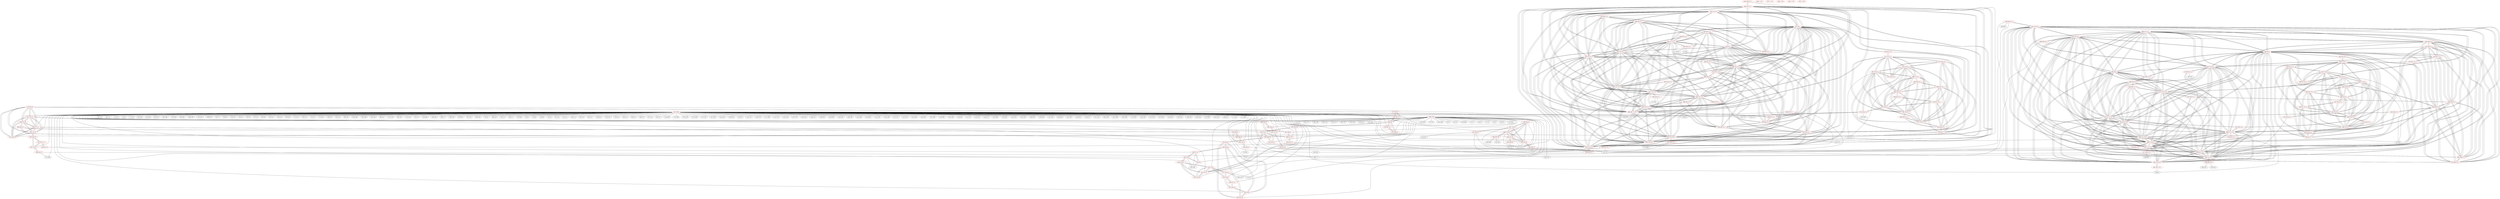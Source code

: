 graph {
	276 [label="(276) R35_T2" color=red]
	297 [label="(297) T16_T1"]
	296 [label="(296) T15_T1"]
	311 [label="(311) R35_T1"]
	295 [label="(295) T14_T1"]
	298 [label="(298) T17_T1"]
	277 [label="(277) R52_T1"]
	275 [label="(275) T22_T1"]
	277 [label="(277) R52_T1" color=red]
	280 [label="(280) D2"]
	281 [label="(281) C8"]
	276 [label="(276) R35_T2"]
	275 [label="(275) T22_T1"]
	278 [label="(278) R58_T1" color=red]
	279 [label="(279) R57_T1"]
	280 [label="(280) D2"]
	279 [label="(279) R57_T1" color=red]
	278 [label="(278) R58_T1"]
	280 [label="(280) D2"]
	280 [label="(280) D2" color=red]
	277 [label="(277) R52_T1"]
	281 [label="(281) C8"]
	278 [label="(278) R58_T1"]
	279 [label="(279) R57_T1"]
	321 [label="(321) R15_P1"]
	281 [label="(281) C8" color=red]
	280 [label="(280) D2"]
	277 [label="(277) R52_T1"]
	282 [label="(282) R36_T2" color=red]
	112 [label="(112) U8"]
	217 [label="(217) P7"]
	273 [label="(273) R77"]
	287 [label="(287) T18_T2"]
	283 [label="(283) R37_T2" color=red]
	200 [label="(200) R63"]
	201 [label="(201) D9"]
	288 [label="(288) T19_T2"]
	284 [label="(284) R38_T2" color=red]
	217 [label="(217) P7"]
	112 [label="(112) U8"]
	289 [label="(289) T20_T2"]
	285 [label="(285) R39_T2" color=red]
	190 [label="(190) U13"]
	290 [label="(290) T21_T2"]
	286 [label="(286) R40_T2" color=red]
	275 [label="(275) T22_T1"]
	288 [label="(288) T19_T2"]
	287 [label="(287) T18_T2"]
	290 [label="(290) T21_T2"]
	289 [label="(289) T20_T2"]
	287 [label="(287) T18_T2" color=red]
	275 [label="(275) T22_T1"]
	288 [label="(288) T19_T2"]
	286 [label="(286) R40_T2"]
	290 [label="(290) T21_T2"]
	289 [label="(289) T20_T2"]
	282 [label="(282) R36_T2"]
	288 [label="(288) T19_T2" color=red]
	275 [label="(275) T22_T1"]
	287 [label="(287) T18_T2"]
	286 [label="(286) R40_T2"]
	290 [label="(290) T21_T2"]
	289 [label="(289) T20_T2"]
	283 [label="(283) R37_T2"]
	289 [label="(289) T20_T2" color=red]
	275 [label="(275) T22_T1"]
	288 [label="(288) T19_T2"]
	287 [label="(287) T18_T2"]
	286 [label="(286) R40_T2"]
	290 [label="(290) T21_T2"]
	284 [label="(284) R38_T2"]
	290 [label="(290) T21_T2" color=red]
	275 [label="(275) T22_T1"]
	288 [label="(288) T19_T2"]
	287 [label="(287) T18_T2"]
	286 [label="(286) R40_T2"]
	289 [label="(289) T20_T2"]
	285 [label="(285) R39_T2"]
	291 [label="(291) T10_T1" color=red]
	299 [label="(299) R23_T1"]
	307 [label="(307) R31_T1"]
	312 [label="(312) R27_T1_T"]
	292 [label="(292) T11_T1" color=red]
	304 [label="(304) R24_T1"]
	308 [label="(308) R32_T1"]
	301 [label="(301) R28_T1"]
	293 [label="(293) T12_T1" color=red]
	309 [label="(309) R33_T1"]
	302 [label="(302) R29_T1"]
	303 [label="(303) R25_T1"]
	294 [label="(294) T13_T1" color=red]
	306 [label="(306) R30_T1"]
	310 [label="(310) R34_T1"]
	305 [label="(305) R26_T1"]
	295 [label="(295) T14_T1" color=red]
	297 [label="(297) T16_T1"]
	296 [label="(296) T15_T1"]
	311 [label="(311) R35_T1"]
	298 [label="(298) T17_T1"]
	276 [label="(276) R35_T2"]
	307 [label="(307) R31_T1"]
	296 [label="(296) T15_T1" color=red]
	297 [label="(297) T16_T1"]
	311 [label="(311) R35_T1"]
	295 [label="(295) T14_T1"]
	298 [label="(298) T17_T1"]
	276 [label="(276) R35_T2"]
	308 [label="(308) R32_T1"]
	297 [label="(297) T16_T1" color=red]
	296 [label="(296) T15_T1"]
	311 [label="(311) R35_T1"]
	295 [label="(295) T14_T1"]
	298 [label="(298) T17_T1"]
	276 [label="(276) R35_T2"]
	309 [label="(309) R33_T1"]
	298 [label="(298) T17_T1" color=red]
	297 [label="(297) T16_T1"]
	296 [label="(296) T15_T1"]
	311 [label="(311) R35_T1"]
	295 [label="(295) T14_T1"]
	276 [label="(276) R35_T2"]
	310 [label="(310) R34_T1"]
	299 [label="(299) R23_T1" color=red]
	37 [label="(37) R29"]
	68 [label="(68) U7"]
	291 [label="(291) T10_T1"]
	300 [label="(300) R27_T1" color=red]
	312 [label="(312) R27_T1_T"]
	301 [label="(301) R28_T1" color=red]
	308 [label="(308) R32_T1"]
	292 [label="(292) T11_T1"]
	302 [label="(302) R29_T1" color=red]
	309 [label="(309) R33_T1"]
	293 [label="(293) T12_T1"]
	303 [label="(303) R25_T1" color=red]
	217 [label="(217) P7"]
	112 [label="(112) U8"]
	293 [label="(293) T12_T1"]
	304 [label="(304) R24_T1" color=red]
	112 [label="(112) U8"]
	292 [label="(292) T11_T1"]
	305 [label="(305) R26_T1" color=red]
	72 [label="(72) R20"]
	112 [label="(112) U8"]
	294 [label="(294) T13_T1"]
	306 [label="(306) R30_T1" color=red]
	310 [label="(310) R34_T1"]
	294 [label="(294) T13_T1"]
	307 [label="(307) R31_T1" color=red]
	291 [label="(291) T10_T1"]
	312 [label="(312) R27_T1_T"]
	295 [label="(295) T14_T1"]
	308 [label="(308) R32_T1" color=red]
	296 [label="(296) T15_T1"]
	301 [label="(301) R28_T1"]
	292 [label="(292) T11_T1"]
	309 [label="(309) R33_T1" color=red]
	297 [label="(297) T16_T1"]
	302 [label="(302) R29_T1"]
	293 [label="(293) T12_T1"]
	310 [label="(310) R34_T1" color=red]
	298 [label="(298) T17_T1"]
	306 [label="(306) R30_T1"]
	294 [label="(294) T13_T1"]
	311 [label="(311) R35_T1" color=red]
	297 [label="(297) T16_T1"]
	296 [label="(296) T15_T1"]
	295 [label="(295) T14_T1"]
	298 [label="(298) T17_T1"]
	276 [label="(276) R35_T2"]
	312 [label="(312) R27_T1_T" color=red]
	291 [label="(291) T10_T1"]
	307 [label="(307) R31_T1"]
	300 [label="(300) R27_T1"]
	313 [label="(313) T3_P1" color=red]
	317 [label="(317) R14_P1"]
	318 [label="(318) T6_P1"]
	316 [label="(316) R13_P1"]
	315 [label="(315) R12_P1"]
	314 [label="(314) T2_P1"]
	314 [label="(314) T2_P1" color=red]
	316 [label="(316) R13_P1"]
	313 [label="(313) T3_P1"]
	315 [label="(315) R12_P1"]
	320 [label="(320) T5_P1"]
	321 [label="(321) R15_P1"]
	315 [label="(315) R12_P1" color=red]
	316 [label="(316) R13_P1"]
	313 [label="(313) T3_P1"]
	314 [label="(314) T2_P1"]
	316 [label="(316) R13_P1" color=red]
	330 [label="(330) T4_P1"]
	313 [label="(313) T3_P1"]
	315 [label="(315) R12_P1"]
	314 [label="(314) T2_P1"]
	317 [label="(317) R14_P1" color=red]
	109 [label="(109) U10"]
	173 [label="(173) Q1"]
	313 [label="(313) T3_P1"]
	318 [label="(318) T6_P1"]
	318 [label="(318) T6_P1" color=red]
	317 [label="(317) R14_P1"]
	313 [label="(313) T3_P1"]
	327 [label="(327) R22_P1"]
	319 [label="(319) R17_P1"]
	319 [label="(319) R17_P1" color=red]
	327 [label="(327) R22_P1"]
	318 [label="(318) T6_P1"]
	320 [label="(320) T5_P1" color=red]
	314 [label="(314) T2_P1"]
	321 [label="(321) R15_P1"]
	322 [label="(322) R16_P1"]
	323 [label="(323) R20_P1"]
	321 [label="(321) R15_P1" color=red]
	280 [label="(280) D2"]
	314 [label="(314) T2_P1"]
	320 [label="(320) T5_P1"]
	322 [label="(322) R16_P1" color=red]
	320 [label="(320) T5_P1"]
	323 [label="(323) R20_P1"]
	323 [label="(323) R20_P1" color=red]
	324 [label="(324) T8_P1"]
	322 [label="(322) R16_P1"]
	320 [label="(320) T5_P1"]
	324 [label="(324) T8_P1" color=red]
	325 [label="(325) T9_P1"]
	326 [label="(326) R21_P1"]
	328 [label="(328) R19_P1"]
	323 [label="(323) R20_P1"]
	325 [label="(325) T9_P1" color=red]
	327 [label="(327) R22_P1"]
	326 [label="(326) R21_P1"]
	324 [label="(324) T8_P1"]
	328 [label="(328) R19_P1"]
	326 [label="(326) R21_P1" color=red]
	325 [label="(325) T9_P1"]
	324 [label="(324) T8_P1"]
	328 [label="(328) R19_P1"]
	327 [label="(327) R22_P1" color=red]
	325 [label="(325) T9_P1"]
	318 [label="(318) T6_P1"]
	319 [label="(319) R17_P1"]
	328 [label="(328) R19_P1" color=red]
	325 [label="(325) T9_P1"]
	326 [label="(326) R21_P1"]
	324 [label="(324) T8_P1"]
	329 [label="(329) T7_P1"]
	329 [label="(329) T7_P1" color=red]
	331 [label="(331) R1"]
	330 [label="(330) T4_P1"]
	102 [label="(102) SW1"]
	328 [label="(328) R19_P1"]
	330 [label="(330) T4_P1" color=red]
	316 [label="(316) R13_P1"]
	331 [label="(331) R1"]
	329 [label="(329) T7_P1"]
	102 [label="(102) SW1"]
	331 [label="(331) R1" color=red]
	330 [label="(330) T4_P1"]
	329 [label="(329) T7_P1"]
	102 [label="(102) SW1"]
	332 [label="(332) T22_T1_2" color=red]
	346 [label="(346) T20_T2_2"]
	344 [label="(344) T18_T2_2"]
	345 [label="(345) T19_T2_2"]
	347 [label="(347) T21_T2_2"]
	369 [label="(369) R57_T1_T_2"]
	337 [label="(337) D2_2"]
	349 [label="(349) T11_T1_2"]
	354 [label="(354) T16_T1_2"]
	355 [label="(355) T17_T1_2"]
	348 [label="(348) T10_T1_2"]
	350 [label="(350) T12_T1_2"]
	351 [label="(351) T13_T1_2"]
	352 [label="(352) T14_T1_2"]
	353 [label="(353) T15_T1_2"]
	338 [label="(338) C8_2"]
	343 [label="(343) R40_T2_2"]
	334 [label="(334) R52_T1_2"]
	333 [label="(333) R35_T2_2"]
	333 [label="(333) R35_T2_2" color=red]
	354 [label="(354) T16_T1_2"]
	353 [label="(353) T15_T1_2"]
	368 [label="(368) R35_T1_2"]
	352 [label="(352) T14_T1_2"]
	355 [label="(355) T17_T1_2"]
	334 [label="(334) R52_T1_2"]
	332 [label="(332) T22_T1_2"]
	334 [label="(334) R52_T1_2" color=red]
	337 [label="(337) D2_2"]
	338 [label="(338) C8_2"]
	333 [label="(333) R35_T2_2"]
	332 [label="(332) T22_T1_2"]
	335 [label="(335) R58_T1_2" color=red]
	336 [label="(336) R57_T1_2"]
	337 [label="(337) D2_2"]
	359 [label="(359) R29_T1_2"]
	368 [label="(368) R35_T1_2"]
	343 [label="(343) R40_T2_2"]
	363 [label="(363) R30_T1_2"]
	357 [label="(357) R27_T1_2"]
	358 [label="(358) R28_T1_2"]
	336 [label="(336) R57_T1_2" color=red]
	335 [label="(335) R58_T1_2"]
	337 [label="(337) D2_2"]
	369 [label="(369) R57_T1_T_2"]
	337 [label="(337) D2_2" color=red]
	346 [label="(346) T20_T2_2"]
	344 [label="(344) T18_T2_2"]
	345 [label="(345) T19_T2_2"]
	347 [label="(347) T21_T2_2"]
	369 [label="(369) R57_T1_T_2"]
	332 [label="(332) T22_T1_2"]
	349 [label="(349) T11_T1_2"]
	354 [label="(354) T16_T1_2"]
	355 [label="(355) T17_T1_2"]
	348 [label="(348) T10_T1_2"]
	350 [label="(350) T12_T1_2"]
	351 [label="(351) T13_T1_2"]
	352 [label="(352) T14_T1_2"]
	353 [label="(353) T15_T1_2"]
	338 [label="(338) C8_2"]
	334 [label="(334) R52_T1_2"]
	335 [label="(335) R58_T1_2"]
	336 [label="(336) R57_T1_2"]
	359 [label="(359) R29_T1_2"]
	368 [label="(368) R35_T1_2"]
	343 [label="(343) R40_T2_2"]
	363 [label="(363) R30_T1_2"]
	357 [label="(357) R27_T1_2"]
	358 [label="(358) R28_T1_2"]
	378 [label="(378) R15_P1_2"]
	338 [label="(338) C8_2" color=red]
	346 [label="(346) T20_T2_2"]
	344 [label="(344) T18_T2_2"]
	345 [label="(345) T19_T2_2"]
	347 [label="(347) T21_T2_2"]
	369 [label="(369) R57_T1_T_2"]
	332 [label="(332) T22_T1_2"]
	337 [label="(337) D2_2"]
	349 [label="(349) T11_T1_2"]
	354 [label="(354) T16_T1_2"]
	355 [label="(355) T17_T1_2"]
	348 [label="(348) T10_T1_2"]
	350 [label="(350) T12_T1_2"]
	351 [label="(351) T13_T1_2"]
	352 [label="(352) T14_T1_2"]
	353 [label="(353) T15_T1_2"]
	334 [label="(334) R52_T1_2"]
	339 [label="(339) R36_T2_2" color=red]
	1 [label="(1) P1"]
	344 [label="(344) T18_T2_2"]
	340 [label="(340) R37_T2_2" color=red]
	217 [label="(217) P7"]
	112 [label="(112) U8"]
	244 [label="(244) D18"]
	345 [label="(345) T19_T2_2"]
	341 [label="(341) R38_T2_2" color=red]
	195 [label="(195) U14"]
	346 [label="(346) T20_T2_2"]
	342 [label="(342) R39_T2_2" color=red]
	110 [label="(110) R39"]
	112 [label="(112) U8"]
	347 [label="(347) T21_T2_2"]
	343 [label="(343) R40_T2_2" color=red]
	359 [label="(359) R29_T1_2"]
	368 [label="(368) R35_T1_2"]
	363 [label="(363) R30_T1_2"]
	337 [label="(337) D2_2"]
	335 [label="(335) R58_T1_2"]
	357 [label="(357) R27_T1_2"]
	358 [label="(358) R28_T1_2"]
	332 [label="(332) T22_T1_2"]
	345 [label="(345) T19_T2_2"]
	344 [label="(344) T18_T2_2"]
	347 [label="(347) T21_T2_2"]
	346 [label="(346) T20_T2_2"]
	344 [label="(344) T18_T2_2" color=red]
	346 [label="(346) T20_T2_2"]
	345 [label="(345) T19_T2_2"]
	347 [label="(347) T21_T2_2"]
	369 [label="(369) R57_T1_T_2"]
	332 [label="(332) T22_T1_2"]
	337 [label="(337) D2_2"]
	349 [label="(349) T11_T1_2"]
	354 [label="(354) T16_T1_2"]
	355 [label="(355) T17_T1_2"]
	348 [label="(348) T10_T1_2"]
	350 [label="(350) T12_T1_2"]
	351 [label="(351) T13_T1_2"]
	352 [label="(352) T14_T1_2"]
	353 [label="(353) T15_T1_2"]
	338 [label="(338) C8_2"]
	343 [label="(343) R40_T2_2"]
	339 [label="(339) R36_T2_2"]
	345 [label="(345) T19_T2_2" color=red]
	346 [label="(346) T20_T2_2"]
	344 [label="(344) T18_T2_2"]
	347 [label="(347) T21_T2_2"]
	369 [label="(369) R57_T1_T_2"]
	332 [label="(332) T22_T1_2"]
	337 [label="(337) D2_2"]
	349 [label="(349) T11_T1_2"]
	354 [label="(354) T16_T1_2"]
	355 [label="(355) T17_T1_2"]
	348 [label="(348) T10_T1_2"]
	350 [label="(350) T12_T1_2"]
	351 [label="(351) T13_T1_2"]
	352 [label="(352) T14_T1_2"]
	353 [label="(353) T15_T1_2"]
	338 [label="(338) C8_2"]
	343 [label="(343) R40_T2_2"]
	340 [label="(340) R37_T2_2"]
	346 [label="(346) T20_T2_2" color=red]
	344 [label="(344) T18_T2_2"]
	345 [label="(345) T19_T2_2"]
	347 [label="(347) T21_T2_2"]
	369 [label="(369) R57_T1_T_2"]
	332 [label="(332) T22_T1_2"]
	337 [label="(337) D2_2"]
	349 [label="(349) T11_T1_2"]
	354 [label="(354) T16_T1_2"]
	355 [label="(355) T17_T1_2"]
	348 [label="(348) T10_T1_2"]
	350 [label="(350) T12_T1_2"]
	351 [label="(351) T13_T1_2"]
	352 [label="(352) T14_T1_2"]
	353 [label="(353) T15_T1_2"]
	338 [label="(338) C8_2"]
	343 [label="(343) R40_T2_2"]
	341 [label="(341) R38_T2_2"]
	347 [label="(347) T21_T2_2" color=red]
	346 [label="(346) T20_T2_2"]
	344 [label="(344) T18_T2_2"]
	345 [label="(345) T19_T2_2"]
	369 [label="(369) R57_T1_T_2"]
	332 [label="(332) T22_T1_2"]
	337 [label="(337) D2_2"]
	349 [label="(349) T11_T1_2"]
	354 [label="(354) T16_T1_2"]
	355 [label="(355) T17_T1_2"]
	348 [label="(348) T10_T1_2"]
	350 [label="(350) T12_T1_2"]
	351 [label="(351) T13_T1_2"]
	352 [label="(352) T14_T1_2"]
	353 [label="(353) T15_T1_2"]
	338 [label="(338) C8_2"]
	343 [label="(343) R40_T2_2"]
	342 [label="(342) R39_T2_2"]
	348 [label="(348) T10_T1_2" color=red]
	346 [label="(346) T20_T2_2"]
	344 [label="(344) T18_T2_2"]
	345 [label="(345) T19_T2_2"]
	347 [label="(347) T21_T2_2"]
	369 [label="(369) R57_T1_T_2"]
	332 [label="(332) T22_T1_2"]
	337 [label="(337) D2_2"]
	349 [label="(349) T11_T1_2"]
	354 [label="(354) T16_T1_2"]
	355 [label="(355) T17_T1_2"]
	350 [label="(350) T12_T1_2"]
	351 [label="(351) T13_T1_2"]
	352 [label="(352) T14_T1_2"]
	353 [label="(353) T15_T1_2"]
	338 [label="(338) C8_2"]
	356 [label="(356) R23_T1_2"]
	364 [label="(364) R31_T1_2"]
	357 [label="(357) R27_T1_2"]
	349 [label="(349) T11_T1_2" color=red]
	346 [label="(346) T20_T2_2"]
	344 [label="(344) T18_T2_2"]
	345 [label="(345) T19_T2_2"]
	347 [label="(347) T21_T2_2"]
	369 [label="(369) R57_T1_T_2"]
	332 [label="(332) T22_T1_2"]
	337 [label="(337) D2_2"]
	354 [label="(354) T16_T1_2"]
	355 [label="(355) T17_T1_2"]
	348 [label="(348) T10_T1_2"]
	350 [label="(350) T12_T1_2"]
	351 [label="(351) T13_T1_2"]
	352 [label="(352) T14_T1_2"]
	353 [label="(353) T15_T1_2"]
	338 [label="(338) C8_2"]
	361 [label="(361) R24_T1_2"]
	365 [label="(365) R32_T1_2"]
	358 [label="(358) R28_T1_2"]
	350 [label="(350) T12_T1_2" color=red]
	346 [label="(346) T20_T2_2"]
	344 [label="(344) T18_T2_2"]
	345 [label="(345) T19_T2_2"]
	347 [label="(347) T21_T2_2"]
	369 [label="(369) R57_T1_T_2"]
	332 [label="(332) T22_T1_2"]
	337 [label="(337) D2_2"]
	349 [label="(349) T11_T1_2"]
	354 [label="(354) T16_T1_2"]
	355 [label="(355) T17_T1_2"]
	348 [label="(348) T10_T1_2"]
	351 [label="(351) T13_T1_2"]
	352 [label="(352) T14_T1_2"]
	353 [label="(353) T15_T1_2"]
	338 [label="(338) C8_2"]
	366 [label="(366) R33_T1_2"]
	359 [label="(359) R29_T1_2"]
	360 [label="(360) R25_T1_2"]
	351 [label="(351) T13_T1_2" color=red]
	346 [label="(346) T20_T2_2"]
	344 [label="(344) T18_T2_2"]
	345 [label="(345) T19_T2_2"]
	347 [label="(347) T21_T2_2"]
	369 [label="(369) R57_T1_T_2"]
	332 [label="(332) T22_T1_2"]
	337 [label="(337) D2_2"]
	349 [label="(349) T11_T1_2"]
	354 [label="(354) T16_T1_2"]
	355 [label="(355) T17_T1_2"]
	348 [label="(348) T10_T1_2"]
	350 [label="(350) T12_T1_2"]
	352 [label="(352) T14_T1_2"]
	353 [label="(353) T15_T1_2"]
	338 [label="(338) C8_2"]
	363 [label="(363) R30_T1_2"]
	367 [label="(367) R34_T1_2"]
	362 [label="(362) R26_T1_2"]
	352 [label="(352) T14_T1_2" color=red]
	346 [label="(346) T20_T2_2"]
	344 [label="(344) T18_T2_2"]
	345 [label="(345) T19_T2_2"]
	347 [label="(347) T21_T2_2"]
	369 [label="(369) R57_T1_T_2"]
	332 [label="(332) T22_T1_2"]
	337 [label="(337) D2_2"]
	349 [label="(349) T11_T1_2"]
	354 [label="(354) T16_T1_2"]
	355 [label="(355) T17_T1_2"]
	348 [label="(348) T10_T1_2"]
	350 [label="(350) T12_T1_2"]
	351 [label="(351) T13_T1_2"]
	353 [label="(353) T15_T1_2"]
	338 [label="(338) C8_2"]
	368 [label="(368) R35_T1_2"]
	333 [label="(333) R35_T2_2"]
	364 [label="(364) R31_T1_2"]
	353 [label="(353) T15_T1_2" color=red]
	346 [label="(346) T20_T2_2"]
	344 [label="(344) T18_T2_2"]
	345 [label="(345) T19_T2_2"]
	347 [label="(347) T21_T2_2"]
	369 [label="(369) R57_T1_T_2"]
	332 [label="(332) T22_T1_2"]
	337 [label="(337) D2_2"]
	349 [label="(349) T11_T1_2"]
	354 [label="(354) T16_T1_2"]
	355 [label="(355) T17_T1_2"]
	348 [label="(348) T10_T1_2"]
	350 [label="(350) T12_T1_2"]
	351 [label="(351) T13_T1_2"]
	352 [label="(352) T14_T1_2"]
	338 [label="(338) C8_2"]
	368 [label="(368) R35_T1_2"]
	333 [label="(333) R35_T2_2"]
	365 [label="(365) R32_T1_2"]
	354 [label="(354) T16_T1_2" color=red]
	346 [label="(346) T20_T2_2"]
	344 [label="(344) T18_T2_2"]
	345 [label="(345) T19_T2_2"]
	347 [label="(347) T21_T2_2"]
	369 [label="(369) R57_T1_T_2"]
	332 [label="(332) T22_T1_2"]
	337 [label="(337) D2_2"]
	349 [label="(349) T11_T1_2"]
	355 [label="(355) T17_T1_2"]
	348 [label="(348) T10_T1_2"]
	350 [label="(350) T12_T1_2"]
	351 [label="(351) T13_T1_2"]
	352 [label="(352) T14_T1_2"]
	353 [label="(353) T15_T1_2"]
	338 [label="(338) C8_2"]
	368 [label="(368) R35_T1_2"]
	333 [label="(333) R35_T2_2"]
	366 [label="(366) R33_T1_2"]
	355 [label="(355) T17_T1_2" color=red]
	346 [label="(346) T20_T2_2"]
	344 [label="(344) T18_T2_2"]
	345 [label="(345) T19_T2_2"]
	347 [label="(347) T21_T2_2"]
	369 [label="(369) R57_T1_T_2"]
	332 [label="(332) T22_T1_2"]
	337 [label="(337) D2_2"]
	349 [label="(349) T11_T1_2"]
	354 [label="(354) T16_T1_2"]
	348 [label="(348) T10_T1_2"]
	350 [label="(350) T12_T1_2"]
	351 [label="(351) T13_T1_2"]
	352 [label="(352) T14_T1_2"]
	353 [label="(353) T15_T1_2"]
	338 [label="(338) C8_2"]
	368 [label="(368) R35_T1_2"]
	333 [label="(333) R35_T2_2"]
	367 [label="(367) R34_T1_2"]
	356 [label="(356) R23_T1_2" color=red]
	217 [label="(217) P7"]
	112 [label="(112) U8"]
	239 [label="(239) D33"]
	348 [label="(348) T10_T1_2"]
	357 [label="(357) R27_T1_2" color=red]
	359 [label="(359) R29_T1_2"]
	368 [label="(368) R35_T1_2"]
	343 [label="(343) R40_T2_2"]
	363 [label="(363) R30_T1_2"]
	337 [label="(337) D2_2"]
	335 [label="(335) R58_T1_2"]
	358 [label="(358) R28_T1_2"]
	348 [label="(348) T10_T1_2"]
	364 [label="(364) R31_T1_2"]
	358 [label="(358) R28_T1_2" color=red]
	359 [label="(359) R29_T1_2"]
	368 [label="(368) R35_T1_2"]
	343 [label="(343) R40_T2_2"]
	363 [label="(363) R30_T1_2"]
	337 [label="(337) D2_2"]
	335 [label="(335) R58_T1_2"]
	357 [label="(357) R27_T1_2"]
	365 [label="(365) R32_T1_2"]
	349 [label="(349) T11_T1_2"]
	359 [label="(359) R29_T1_2" color=red]
	368 [label="(368) R35_T1_2"]
	343 [label="(343) R40_T2_2"]
	363 [label="(363) R30_T1_2"]
	337 [label="(337) D2_2"]
	335 [label="(335) R58_T1_2"]
	357 [label="(357) R27_T1_2"]
	358 [label="(358) R28_T1_2"]
	366 [label="(366) R33_T1_2"]
	350 [label="(350) T12_T1_2"]
	360 [label="(360) R25_T1_2" color=red]
	195 [label="(195) U14"]
	350 [label="(350) T12_T1_2"]
	361 [label="(361) R24_T1_2" color=red]
	6 [label="(6) R11"]
	27 [label="(27) P9"]
	349 [label="(349) T11_T1_2"]
	362 [label="(362) R26_T1_2" color=red]
	110 [label="(110) R39"]
	111 [label="(111) D1"]
	351 [label="(351) T13_T1_2"]
	363 [label="(363) R30_T1_2" color=red]
	359 [label="(359) R29_T1_2"]
	368 [label="(368) R35_T1_2"]
	343 [label="(343) R40_T2_2"]
	337 [label="(337) D2_2"]
	335 [label="(335) R58_T1_2"]
	357 [label="(357) R27_T1_2"]
	358 [label="(358) R28_T1_2"]
	367 [label="(367) R34_T1_2"]
	351 [label="(351) T13_T1_2"]
	364 [label="(364) R31_T1_2" color=red]
	348 [label="(348) T10_T1_2"]
	357 [label="(357) R27_T1_2"]
	352 [label="(352) T14_T1_2"]
	365 [label="(365) R32_T1_2" color=red]
	353 [label="(353) T15_T1_2"]
	358 [label="(358) R28_T1_2"]
	349 [label="(349) T11_T1_2"]
	366 [label="(366) R33_T1_2" color=red]
	354 [label="(354) T16_T1_2"]
	359 [label="(359) R29_T1_2"]
	350 [label="(350) T12_T1_2"]
	367 [label="(367) R34_T1_2" color=red]
	355 [label="(355) T17_T1_2"]
	363 [label="(363) R30_T1_2"]
	351 [label="(351) T13_T1_2"]
	368 [label="(368) R35_T1_2" color=red]
	359 [label="(359) R29_T1_2"]
	343 [label="(343) R40_T2_2"]
	363 [label="(363) R30_T1_2"]
	337 [label="(337) D2_2"]
	335 [label="(335) R58_T1_2"]
	357 [label="(357) R27_T1_2"]
	358 [label="(358) R28_T1_2"]
	354 [label="(354) T16_T1_2"]
	353 [label="(353) T15_T1_2"]
	352 [label="(352) T14_T1_2"]
	355 [label="(355) T17_T1_2"]
	333 [label="(333) R35_T2_2"]
	369 [label="(369) R57_T1_T_2" color=red]
	346 [label="(346) T20_T2_2"]
	344 [label="(344) T18_T2_2"]
	345 [label="(345) T19_T2_2"]
	347 [label="(347) T21_T2_2"]
	332 [label="(332) T22_T1_2"]
	337 [label="(337) D2_2"]
	349 [label="(349) T11_T1_2"]
	354 [label="(354) T16_T1_2"]
	355 [label="(355) T17_T1_2"]
	348 [label="(348) T10_T1_2"]
	350 [label="(350) T12_T1_2"]
	351 [label="(351) T13_T1_2"]
	352 [label="(352) T14_T1_2"]
	353 [label="(353) T15_T1_2"]
	338 [label="(338) C8_2"]
	336 [label="(336) R57_T1_2"]
	370 [label="(370) T3_P1_2" color=red]
	387 [label="(387) T4_P1_2"]
	386 [label="(386) T7_P1_2"]
	377 [label="(377) T5_P1_2"]
	382 [label="(382) T9_P1_2"]
	381 [label="(381) T8_P1_2"]
	375 [label="(375) T6_P1_2"]
	371 [label="(371) T2_P1_2"]
	374 [label="(374) R14_P1_2"]
	373 [label="(373) R13_P1_2"]
	372 [label="(372) R12_P1_2"]
	371 [label="(371) T2_P1_2" color=red]
	370 [label="(370) T3_P1_2"]
	387 [label="(387) T4_P1_2"]
	386 [label="(386) T7_P1_2"]
	377 [label="(377) T5_P1_2"]
	382 [label="(382) T9_P1_2"]
	381 [label="(381) T8_P1_2"]
	375 [label="(375) T6_P1_2"]
	373 [label="(373) R13_P1_2"]
	372 [label="(372) R12_P1_2"]
	378 [label="(378) R15_P1_2"]
	372 [label="(372) R12_P1_2" color=red]
	383 [label="(383) R21_P1_2"]
	379 [label="(379) R16_P1_2"]
	376 [label="(376) R17_P1_2"]
	388 [label="(388) R1_2"]
	373 [label="(373) R13_P1_2"]
	370 [label="(370) T3_P1_2"]
	371 [label="(371) T2_P1_2"]
	373 [label="(373) R13_P1_2" color=red]
	387 [label="(387) T4_P1_2"]
	370 [label="(370) T3_P1_2"]
	372 [label="(372) R12_P1_2"]
	371 [label="(371) T2_P1_2"]
	374 [label="(374) R14_P1_2" color=red]
	140 [label="(140) D4"]
	132 [label="(132) C72"]
	133 [label="(133) U11"]
	134 [label="(134) VR1"]
	370 [label="(370) T3_P1_2"]
	375 [label="(375) T6_P1_2"]
	375 [label="(375) T6_P1_2" color=red]
	370 [label="(370) T3_P1_2"]
	387 [label="(387) T4_P1_2"]
	386 [label="(386) T7_P1_2"]
	377 [label="(377) T5_P1_2"]
	382 [label="(382) T9_P1_2"]
	381 [label="(381) T8_P1_2"]
	371 [label="(371) T2_P1_2"]
	374 [label="(374) R14_P1_2"]
	384 [label="(384) R22_P1_2"]
	376 [label="(376) R17_P1_2"]
	376 [label="(376) R17_P1_2" color=red]
	383 [label="(383) R21_P1_2"]
	379 [label="(379) R16_P1_2"]
	372 [label="(372) R12_P1_2"]
	388 [label="(388) R1_2"]
	384 [label="(384) R22_P1_2"]
	375 [label="(375) T6_P1_2"]
	377 [label="(377) T5_P1_2" color=red]
	370 [label="(370) T3_P1_2"]
	387 [label="(387) T4_P1_2"]
	386 [label="(386) T7_P1_2"]
	382 [label="(382) T9_P1_2"]
	381 [label="(381) T8_P1_2"]
	375 [label="(375) T6_P1_2"]
	371 [label="(371) T2_P1_2"]
	378 [label="(378) R15_P1_2"]
	379 [label="(379) R16_P1_2"]
	380 [label="(380) R20_P1_2"]
	378 [label="(378) R15_P1_2" color=red]
	337 [label="(337) D2_2"]
	371 [label="(371) T2_P1_2"]
	377 [label="(377) T5_P1_2"]
	379 [label="(379) R16_P1_2" color=red]
	383 [label="(383) R21_P1_2"]
	372 [label="(372) R12_P1_2"]
	376 [label="(376) R17_P1_2"]
	388 [label="(388) R1_2"]
	377 [label="(377) T5_P1_2"]
	380 [label="(380) R20_P1_2"]
	380 [label="(380) R20_P1_2" color=red]
	381 [label="(381) T8_P1_2"]
	379 [label="(379) R16_P1_2"]
	377 [label="(377) T5_P1_2"]
	381 [label="(381) T8_P1_2" color=red]
	370 [label="(370) T3_P1_2"]
	387 [label="(387) T4_P1_2"]
	386 [label="(386) T7_P1_2"]
	377 [label="(377) T5_P1_2"]
	382 [label="(382) T9_P1_2"]
	375 [label="(375) T6_P1_2"]
	371 [label="(371) T2_P1_2"]
	383 [label="(383) R21_P1_2"]
	385 [label="(385) R19_P1_2"]
	380 [label="(380) R20_P1_2"]
	382 [label="(382) T9_P1_2" color=red]
	384 [label="(384) R22_P1_2"]
	370 [label="(370) T3_P1_2"]
	387 [label="(387) T4_P1_2"]
	386 [label="(386) T7_P1_2"]
	377 [label="(377) T5_P1_2"]
	381 [label="(381) T8_P1_2"]
	375 [label="(375) T6_P1_2"]
	371 [label="(371) T2_P1_2"]
	383 [label="(383) R21_P1_2"]
	385 [label="(385) R19_P1_2"]
	383 [label="(383) R21_P1_2" color=red]
	379 [label="(379) R16_P1_2"]
	372 [label="(372) R12_P1_2"]
	376 [label="(376) R17_P1_2"]
	388 [label="(388) R1_2"]
	382 [label="(382) T9_P1_2"]
	381 [label="(381) T8_P1_2"]
	385 [label="(385) R19_P1_2"]
	384 [label="(384) R22_P1_2" color=red]
	382 [label="(382) T9_P1_2"]
	375 [label="(375) T6_P1_2"]
	376 [label="(376) R17_P1_2"]
	385 [label="(385) R19_P1_2" color=red]
	382 [label="(382) T9_P1_2"]
	383 [label="(383) R21_P1_2"]
	381 [label="(381) T8_P1_2"]
	386 [label="(386) T7_P1_2"]
	386 [label="(386) T7_P1_2" color=red]
	370 [label="(370) T3_P1_2"]
	387 [label="(387) T4_P1_2"]
	377 [label="(377) T5_P1_2"]
	382 [label="(382) T9_P1_2"]
	381 [label="(381) T8_P1_2"]
	375 [label="(375) T6_P1_2"]
	371 [label="(371) T2_P1_2"]
	388 [label="(388) R1_2"]
	131 [label="(131) C71"]
	385 [label="(385) R19_P1_2"]
	387 [label="(387) T4_P1_2" color=red]
	370 [label="(370) T3_P1_2"]
	386 [label="(386) T7_P1_2"]
	377 [label="(377) T5_P1_2"]
	382 [label="(382) T9_P1_2"]
	381 [label="(381) T8_P1_2"]
	375 [label="(375) T6_P1_2"]
	371 [label="(371) T2_P1_2"]
	373 [label="(373) R13_P1_2"]
	388 [label="(388) R1_2"]
	131 [label="(131) C71"]
	388 [label="(388) R1_2" color=red]
	387 [label="(387) T4_P1_2"]
	386 [label="(386) T7_P1_2"]
	131 [label="(131) C71"]
	383 [label="(383) R21_P1_2"]
	379 [label="(379) R16_P1_2"]
	372 [label="(372) R12_P1_2"]
	376 [label="(376) R17_P1_2"]
	389 [label="(389) T22_T1_3" color=red]
	403 [label="(403) T20_T2_3"]
	401 [label="(401) T18_T2_3"]
	402 [label="(402) T19_T2_3"]
	404 [label="(404) T21_T2_3"]
	393 [label="(393) R57_T1_3"]
	394 [label="(394) D2_3"]
	406 [label="(406) T11_T1_3"]
	411 [label="(411) T16_T1_3"]
	412 [label="(412) T17_T1_3"]
	405 [label="(405) T10_T1_3"]
	407 [label="(407) T12_T1_3"]
	408 [label="(408) T13_T1_3"]
	409 [label="(409) T14_T1_3"]
	410 [label="(410) T15_T1_3"]
	395 [label="(395) C8_3"]
	400 [label="(400) R40_T2_3"]
	391 [label="(391) R52_T1_3"]
	390 [label="(390) R35_T2_3"]
	390 [label="(390) R35_T2_3" color=red]
	411 [label="(411) T16_T1_3"]
	410 [label="(410) T15_T1_3"]
	426 [label="(426) R35_T1_T_3"]
	409 [label="(409) T14_T1_3"]
	412 [label="(412) T17_T1_3"]
	391 [label="(391) R52_T1_3"]
	389 [label="(389) T22_T1_3"]
	391 [label="(391) R52_T1_3" color=red]
	394 [label="(394) D2_3"]
	395 [label="(395) C8_3"]
	390 [label="(390) R35_T2_3"]
	389 [label="(389) T22_T1_3"]
	392 [label="(392) R58_T1_3" color=red]
	393 [label="(393) R57_T1_3"]
	394 [label="(394) D2_3"]
	416 [label="(416) R29_T1_3"]
	425 [label="(425) R35_T1_3"]
	400 [label="(400) R40_T2_3"]
	420 [label="(420) R30_T1_3"]
	414 [label="(414) R27_T1_3"]
	415 [label="(415) R28_T1_3"]
	393 [label="(393) R57_T1_3" color=red]
	403 [label="(403) T20_T2_3"]
	401 [label="(401) T18_T2_3"]
	402 [label="(402) T19_T2_3"]
	404 [label="(404) T21_T2_3"]
	389 [label="(389) T22_T1_3"]
	394 [label="(394) D2_3"]
	406 [label="(406) T11_T1_3"]
	411 [label="(411) T16_T1_3"]
	412 [label="(412) T17_T1_3"]
	405 [label="(405) T10_T1_3"]
	407 [label="(407) T12_T1_3"]
	408 [label="(408) T13_T1_3"]
	409 [label="(409) T14_T1_3"]
	410 [label="(410) T15_T1_3"]
	395 [label="(395) C8_3"]
	392 [label="(392) R58_T1_3"]
	394 [label="(394) D2_3" color=red]
	403 [label="(403) T20_T2_3"]
	401 [label="(401) T18_T2_3"]
	402 [label="(402) T19_T2_3"]
	404 [label="(404) T21_T2_3"]
	393 [label="(393) R57_T1_3"]
	389 [label="(389) T22_T1_3"]
	406 [label="(406) T11_T1_3"]
	411 [label="(411) T16_T1_3"]
	412 [label="(412) T17_T1_3"]
	405 [label="(405) T10_T1_3"]
	407 [label="(407) T12_T1_3"]
	408 [label="(408) T13_T1_3"]
	409 [label="(409) T14_T1_3"]
	410 [label="(410) T15_T1_3"]
	395 [label="(395) C8_3"]
	391 [label="(391) R52_T1_3"]
	392 [label="(392) R58_T1_3"]
	416 [label="(416) R29_T1_3"]
	425 [label="(425) R35_T1_3"]
	400 [label="(400) R40_T2_3"]
	420 [label="(420) R30_T1_3"]
	414 [label="(414) R27_T1_3"]
	415 [label="(415) R28_T1_3"]
	435 [label="(435) R15_P1_3"]
	395 [label="(395) C8_3" color=red]
	403 [label="(403) T20_T2_3"]
	401 [label="(401) T18_T2_3"]
	402 [label="(402) T19_T2_3"]
	404 [label="(404) T21_T2_3"]
	393 [label="(393) R57_T1_3"]
	389 [label="(389) T22_T1_3"]
	394 [label="(394) D2_3"]
	406 [label="(406) T11_T1_3"]
	411 [label="(411) T16_T1_3"]
	412 [label="(412) T17_T1_3"]
	405 [label="(405) T10_T1_3"]
	407 [label="(407) T12_T1_3"]
	408 [label="(408) T13_T1_3"]
	409 [label="(409) T14_T1_3"]
	410 [label="(410) T15_T1_3"]
	391 [label="(391) R52_T1_3"]
	396 [label="(396) R36_T2_3" color=red]
	68 [label="(68) U7"]
	69 [label="(69) R28"]
	112 [label="(112) U8"]
	401 [label="(401) T18_T2_3"]
	397 [label="(397) R37_T2_3" color=red]
	209 [label="(209) J2"]
	402 [label="(402) T19_T2_3"]
	398 [label="(398) R38_T2_3" color=red]
	112 [label="(112) U8"]
	403 [label="(403) T20_T2_3"]
	399 [label="(399) R39_T2_3" color=red]
	218 [label="(218) D15"]
	265 [label="(265) R73"]
	404 [label="(404) T21_T2_3"]
	400 [label="(400) R40_T2_3" color=red]
	416 [label="(416) R29_T1_3"]
	425 [label="(425) R35_T1_3"]
	420 [label="(420) R30_T1_3"]
	394 [label="(394) D2_3"]
	392 [label="(392) R58_T1_3"]
	414 [label="(414) R27_T1_3"]
	415 [label="(415) R28_T1_3"]
	389 [label="(389) T22_T1_3"]
	402 [label="(402) T19_T2_3"]
	401 [label="(401) T18_T2_3"]
	404 [label="(404) T21_T2_3"]
	403 [label="(403) T20_T2_3"]
	401 [label="(401) T18_T2_3" color=red]
	403 [label="(403) T20_T2_3"]
	402 [label="(402) T19_T2_3"]
	404 [label="(404) T21_T2_3"]
	393 [label="(393) R57_T1_3"]
	389 [label="(389) T22_T1_3"]
	394 [label="(394) D2_3"]
	406 [label="(406) T11_T1_3"]
	411 [label="(411) T16_T1_3"]
	412 [label="(412) T17_T1_3"]
	405 [label="(405) T10_T1_3"]
	407 [label="(407) T12_T1_3"]
	408 [label="(408) T13_T1_3"]
	409 [label="(409) T14_T1_3"]
	410 [label="(410) T15_T1_3"]
	395 [label="(395) C8_3"]
	400 [label="(400) R40_T2_3"]
	396 [label="(396) R36_T2_3"]
	402 [label="(402) T19_T2_3" color=red]
	403 [label="(403) T20_T2_3"]
	401 [label="(401) T18_T2_3"]
	404 [label="(404) T21_T2_3"]
	393 [label="(393) R57_T1_3"]
	389 [label="(389) T22_T1_3"]
	394 [label="(394) D2_3"]
	406 [label="(406) T11_T1_3"]
	411 [label="(411) T16_T1_3"]
	412 [label="(412) T17_T1_3"]
	405 [label="(405) T10_T1_3"]
	407 [label="(407) T12_T1_3"]
	408 [label="(408) T13_T1_3"]
	409 [label="(409) T14_T1_3"]
	410 [label="(410) T15_T1_3"]
	395 [label="(395) C8_3"]
	400 [label="(400) R40_T2_3"]
	397 [label="(397) R37_T2_3"]
	403 [label="(403) T20_T2_3" color=red]
	401 [label="(401) T18_T2_3"]
	402 [label="(402) T19_T2_3"]
	404 [label="(404) T21_T2_3"]
	393 [label="(393) R57_T1_3"]
	389 [label="(389) T22_T1_3"]
	394 [label="(394) D2_3"]
	406 [label="(406) T11_T1_3"]
	411 [label="(411) T16_T1_3"]
	412 [label="(412) T17_T1_3"]
	405 [label="(405) T10_T1_3"]
	407 [label="(407) T12_T1_3"]
	408 [label="(408) T13_T1_3"]
	409 [label="(409) T14_T1_3"]
	410 [label="(410) T15_T1_3"]
	395 [label="(395) C8_3"]
	400 [label="(400) R40_T2_3"]
	398 [label="(398) R38_T2_3"]
	404 [label="(404) T21_T2_3" color=red]
	403 [label="(403) T20_T2_3"]
	401 [label="(401) T18_T2_3"]
	402 [label="(402) T19_T2_3"]
	393 [label="(393) R57_T1_3"]
	389 [label="(389) T22_T1_3"]
	394 [label="(394) D2_3"]
	406 [label="(406) T11_T1_3"]
	411 [label="(411) T16_T1_3"]
	412 [label="(412) T17_T1_3"]
	405 [label="(405) T10_T1_3"]
	407 [label="(407) T12_T1_3"]
	408 [label="(408) T13_T1_3"]
	409 [label="(409) T14_T1_3"]
	410 [label="(410) T15_T1_3"]
	395 [label="(395) C8_3"]
	400 [label="(400) R40_T2_3"]
	399 [label="(399) R39_T2_3"]
	405 [label="(405) T10_T1_3" color=red]
	403 [label="(403) T20_T2_3"]
	401 [label="(401) T18_T2_3"]
	402 [label="(402) T19_T2_3"]
	404 [label="(404) T21_T2_3"]
	393 [label="(393) R57_T1_3"]
	389 [label="(389) T22_T1_3"]
	394 [label="(394) D2_3"]
	406 [label="(406) T11_T1_3"]
	411 [label="(411) T16_T1_3"]
	412 [label="(412) T17_T1_3"]
	407 [label="(407) T12_T1_3"]
	408 [label="(408) T13_T1_3"]
	409 [label="(409) T14_T1_3"]
	410 [label="(410) T15_T1_3"]
	395 [label="(395) C8_3"]
	413 [label="(413) R23_T1_3"]
	421 [label="(421) R31_T1_3"]
	414 [label="(414) R27_T1_3"]
	406 [label="(406) T11_T1_3" color=red]
	403 [label="(403) T20_T2_3"]
	401 [label="(401) T18_T2_3"]
	402 [label="(402) T19_T2_3"]
	404 [label="(404) T21_T2_3"]
	393 [label="(393) R57_T1_3"]
	389 [label="(389) T22_T1_3"]
	394 [label="(394) D2_3"]
	411 [label="(411) T16_T1_3"]
	412 [label="(412) T17_T1_3"]
	405 [label="(405) T10_T1_3"]
	407 [label="(407) T12_T1_3"]
	408 [label="(408) T13_T1_3"]
	409 [label="(409) T14_T1_3"]
	410 [label="(410) T15_T1_3"]
	395 [label="(395) C8_3"]
	418 [label="(418) R24_T1_3"]
	422 [label="(422) R32_T1_3"]
	415 [label="(415) R28_T1_3"]
	407 [label="(407) T12_T1_3" color=red]
	403 [label="(403) T20_T2_3"]
	401 [label="(401) T18_T2_3"]
	402 [label="(402) T19_T2_3"]
	404 [label="(404) T21_T2_3"]
	393 [label="(393) R57_T1_3"]
	389 [label="(389) T22_T1_3"]
	394 [label="(394) D2_3"]
	406 [label="(406) T11_T1_3"]
	411 [label="(411) T16_T1_3"]
	412 [label="(412) T17_T1_3"]
	405 [label="(405) T10_T1_3"]
	408 [label="(408) T13_T1_3"]
	409 [label="(409) T14_T1_3"]
	410 [label="(410) T15_T1_3"]
	395 [label="(395) C8_3"]
	423 [label="(423) R33_T1_3"]
	416 [label="(416) R29_T1_3"]
	417 [label="(417) R25_T1_3"]
	408 [label="(408) T13_T1_3" color=red]
	403 [label="(403) T20_T2_3"]
	401 [label="(401) T18_T2_3"]
	402 [label="(402) T19_T2_3"]
	404 [label="(404) T21_T2_3"]
	393 [label="(393) R57_T1_3"]
	389 [label="(389) T22_T1_3"]
	394 [label="(394) D2_3"]
	406 [label="(406) T11_T1_3"]
	411 [label="(411) T16_T1_3"]
	412 [label="(412) T17_T1_3"]
	405 [label="(405) T10_T1_3"]
	407 [label="(407) T12_T1_3"]
	409 [label="(409) T14_T1_3"]
	410 [label="(410) T15_T1_3"]
	395 [label="(395) C8_3"]
	420 [label="(420) R30_T1_3"]
	424 [label="(424) R34_T1_3"]
	419 [label="(419) R26_T1_3"]
	409 [label="(409) T14_T1_3" color=red]
	403 [label="(403) T20_T2_3"]
	401 [label="(401) T18_T2_3"]
	402 [label="(402) T19_T2_3"]
	404 [label="(404) T21_T2_3"]
	393 [label="(393) R57_T1_3"]
	389 [label="(389) T22_T1_3"]
	394 [label="(394) D2_3"]
	406 [label="(406) T11_T1_3"]
	411 [label="(411) T16_T1_3"]
	412 [label="(412) T17_T1_3"]
	405 [label="(405) T10_T1_3"]
	407 [label="(407) T12_T1_3"]
	408 [label="(408) T13_T1_3"]
	410 [label="(410) T15_T1_3"]
	395 [label="(395) C8_3"]
	426 [label="(426) R35_T1_T_3"]
	390 [label="(390) R35_T2_3"]
	421 [label="(421) R31_T1_3"]
	410 [label="(410) T15_T1_3" color=red]
	403 [label="(403) T20_T2_3"]
	401 [label="(401) T18_T2_3"]
	402 [label="(402) T19_T2_3"]
	404 [label="(404) T21_T2_3"]
	393 [label="(393) R57_T1_3"]
	389 [label="(389) T22_T1_3"]
	394 [label="(394) D2_3"]
	406 [label="(406) T11_T1_3"]
	411 [label="(411) T16_T1_3"]
	412 [label="(412) T17_T1_3"]
	405 [label="(405) T10_T1_3"]
	407 [label="(407) T12_T1_3"]
	408 [label="(408) T13_T1_3"]
	409 [label="(409) T14_T1_3"]
	395 [label="(395) C8_3"]
	426 [label="(426) R35_T1_T_3"]
	390 [label="(390) R35_T2_3"]
	422 [label="(422) R32_T1_3"]
	411 [label="(411) T16_T1_3" color=red]
	403 [label="(403) T20_T2_3"]
	401 [label="(401) T18_T2_3"]
	402 [label="(402) T19_T2_3"]
	404 [label="(404) T21_T2_3"]
	393 [label="(393) R57_T1_3"]
	389 [label="(389) T22_T1_3"]
	394 [label="(394) D2_3"]
	406 [label="(406) T11_T1_3"]
	412 [label="(412) T17_T1_3"]
	405 [label="(405) T10_T1_3"]
	407 [label="(407) T12_T1_3"]
	408 [label="(408) T13_T1_3"]
	409 [label="(409) T14_T1_3"]
	410 [label="(410) T15_T1_3"]
	395 [label="(395) C8_3"]
	426 [label="(426) R35_T1_T_3"]
	390 [label="(390) R35_T2_3"]
	423 [label="(423) R33_T1_3"]
	412 [label="(412) T17_T1_3" color=red]
	403 [label="(403) T20_T2_3"]
	401 [label="(401) T18_T2_3"]
	402 [label="(402) T19_T2_3"]
	404 [label="(404) T21_T2_3"]
	393 [label="(393) R57_T1_3"]
	389 [label="(389) T22_T1_3"]
	394 [label="(394) D2_3"]
	406 [label="(406) T11_T1_3"]
	411 [label="(411) T16_T1_3"]
	405 [label="(405) T10_T1_3"]
	407 [label="(407) T12_T1_3"]
	408 [label="(408) T13_T1_3"]
	409 [label="(409) T14_T1_3"]
	410 [label="(410) T15_T1_3"]
	395 [label="(395) C8_3"]
	426 [label="(426) R35_T1_T_3"]
	390 [label="(390) R35_T2_3"]
	424 [label="(424) R34_T1_3"]
	413 [label="(413) R23_T1_3" color=red]
	112 [label="(112) U8"]
	267 [label="(267) R71"]
	217 [label="(217) P7"]
	405 [label="(405) T10_T1_3"]
	414 [label="(414) R27_T1_3" color=red]
	416 [label="(416) R29_T1_3"]
	425 [label="(425) R35_T1_3"]
	400 [label="(400) R40_T2_3"]
	420 [label="(420) R30_T1_3"]
	394 [label="(394) D2_3"]
	392 [label="(392) R58_T1_3"]
	415 [label="(415) R28_T1_3"]
	405 [label="(405) T10_T1_3"]
	421 [label="(421) R31_T1_3"]
	415 [label="(415) R28_T1_3" color=red]
	416 [label="(416) R29_T1_3"]
	425 [label="(425) R35_T1_3"]
	400 [label="(400) R40_T2_3"]
	420 [label="(420) R30_T1_3"]
	394 [label="(394) D2_3"]
	392 [label="(392) R58_T1_3"]
	414 [label="(414) R27_T1_3"]
	422 [label="(422) R32_T1_3"]
	406 [label="(406) T11_T1_3"]
	416 [label="(416) R29_T1_3" color=red]
	425 [label="(425) R35_T1_3"]
	400 [label="(400) R40_T2_3"]
	420 [label="(420) R30_T1_3"]
	394 [label="(394) D2_3"]
	392 [label="(392) R58_T1_3"]
	414 [label="(414) R27_T1_3"]
	415 [label="(415) R28_T1_3"]
	423 [label="(423) R33_T1_3"]
	407 [label="(407) T12_T1_3"]
	417 [label="(417) R25_T1_3" color=red]
	168 [label="(168) R57"]
	163 [label="(163) U12"]
	407 [label="(407) T12_T1_3"]
	418 [label="(418) R24_T1_3" color=red]
	195 [label="(195) U14"]
	209 [label="(209) J2"]
	406 [label="(406) T11_T1_3"]
	419 [label="(419) R26_T1_3" color=red]
	112 [label="(112) U8"]
	408 [label="(408) T13_T1_3"]
	420 [label="(420) R30_T1_3" color=red]
	416 [label="(416) R29_T1_3"]
	425 [label="(425) R35_T1_3"]
	400 [label="(400) R40_T2_3"]
	394 [label="(394) D2_3"]
	392 [label="(392) R58_T1_3"]
	414 [label="(414) R27_T1_3"]
	415 [label="(415) R28_T1_3"]
	424 [label="(424) R34_T1_3"]
	408 [label="(408) T13_T1_3"]
	421 [label="(421) R31_T1_3" color=red]
	405 [label="(405) T10_T1_3"]
	414 [label="(414) R27_T1_3"]
	409 [label="(409) T14_T1_3"]
	422 [label="(422) R32_T1_3" color=red]
	410 [label="(410) T15_T1_3"]
	415 [label="(415) R28_T1_3"]
	406 [label="(406) T11_T1_3"]
	423 [label="(423) R33_T1_3" color=red]
	411 [label="(411) T16_T1_3"]
	416 [label="(416) R29_T1_3"]
	407 [label="(407) T12_T1_3"]
	424 [label="(424) R34_T1_3" color=red]
	412 [label="(412) T17_T1_3"]
	420 [label="(420) R30_T1_3"]
	408 [label="(408) T13_T1_3"]
	425 [label="(425) R35_T1_3" color=red]
	416 [label="(416) R29_T1_3"]
	400 [label="(400) R40_T2_3"]
	420 [label="(420) R30_T1_3"]
	394 [label="(394) D2_3"]
	392 [label="(392) R58_T1_3"]
	414 [label="(414) R27_T1_3"]
	415 [label="(415) R28_T1_3"]
	426 [label="(426) R35_T1_T_3"]
	426 [label="(426) R35_T1_T_3" color=red]
	411 [label="(411) T16_T1_3"]
	410 [label="(410) T15_T1_3"]
	409 [label="(409) T14_T1_3"]
	412 [label="(412) T17_T1_3"]
	390 [label="(390) R35_T2_3"]
	425 [label="(425) R35_T1_3"]
	427 [label="(427) T3_P1_3" color=red]
	444 [label="(444) T4_P1_3"]
	443 [label="(443) T7_P1_3"]
	434 [label="(434) T5_P1_3"]
	439 [label="(439) T9_P1_3"]
	438 [label="(438) T8_P1_3"]
	432 [label="(432) T6_P1_3"]
	428 [label="(428) T2_P1_3"]
	431 [label="(431) R14_P1_3"]
	430 [label="(430) R13_P1_3"]
	429 [label="(429) R12_P1_3"]
	428 [label="(428) T2_P1_3" color=red]
	427 [label="(427) T3_P1_3"]
	444 [label="(444) T4_P1_3"]
	443 [label="(443) T7_P1_3"]
	434 [label="(434) T5_P1_3"]
	439 [label="(439) T9_P1_3"]
	438 [label="(438) T8_P1_3"]
	432 [label="(432) T6_P1_3"]
	430 [label="(430) R13_P1_3"]
	429 [label="(429) R12_P1_3"]
	435 [label="(435) R15_P1_3"]
	429 [label="(429) R12_P1_3" color=red]
	440 [label="(440) R21_P1_3"]
	436 [label="(436) R16_P1_3"]
	433 [label="(433) R17_P1_3"]
	445 [label="(445) R1_3"]
	430 [label="(430) R13_P1_3"]
	427 [label="(427) T3_P1_3"]
	428 [label="(428) T2_P1_3"]
	430 [label="(430) R13_P1_3" color=red]
	444 [label="(444) T4_P1_3"]
	427 [label="(427) T3_P1_3"]
	429 [label="(429) R12_P1_3"]
	428 [label="(428) T2_P1_3"]
	431 [label="(431) R14_P1_3" color=red]
	68 [label="(68) U7"]
	427 [label="(427) T3_P1_3"]
	432 [label="(432) T6_P1_3"]
	432 [label="(432) T6_P1_3" color=red]
	427 [label="(427) T3_P1_3"]
	444 [label="(444) T4_P1_3"]
	443 [label="(443) T7_P1_3"]
	434 [label="(434) T5_P1_3"]
	439 [label="(439) T9_P1_3"]
	438 [label="(438) T8_P1_3"]
	428 [label="(428) T2_P1_3"]
	431 [label="(431) R14_P1_3"]
	441 [label="(441) R22_P1_3"]
	433 [label="(433) R17_P1_3"]
	433 [label="(433) R17_P1_3" color=red]
	440 [label="(440) R21_P1_3"]
	436 [label="(436) R16_P1_3"]
	429 [label="(429) R12_P1_3"]
	445 [label="(445) R1_3"]
	441 [label="(441) R22_P1_3"]
	432 [label="(432) T6_P1_3"]
	434 [label="(434) T5_P1_3" color=red]
	427 [label="(427) T3_P1_3"]
	444 [label="(444) T4_P1_3"]
	443 [label="(443) T7_P1_3"]
	439 [label="(439) T9_P1_3"]
	438 [label="(438) T8_P1_3"]
	432 [label="(432) T6_P1_3"]
	428 [label="(428) T2_P1_3"]
	435 [label="(435) R15_P1_3"]
	436 [label="(436) R16_P1_3"]
	437 [label="(437) R20_P1_3"]
	435 [label="(435) R15_P1_3" color=red]
	394 [label="(394) D2_3"]
	428 [label="(428) T2_P1_3"]
	434 [label="(434) T5_P1_3"]
	436 [label="(436) R16_P1_3" color=red]
	440 [label="(440) R21_P1_3"]
	429 [label="(429) R12_P1_3"]
	433 [label="(433) R17_P1_3"]
	445 [label="(445) R1_3"]
	434 [label="(434) T5_P1_3"]
	437 [label="(437) R20_P1_3"]
	437 [label="(437) R20_P1_3" color=red]
	438 [label="(438) T8_P1_3"]
	436 [label="(436) R16_P1_3"]
	434 [label="(434) T5_P1_3"]
	438 [label="(438) T8_P1_3" color=red]
	427 [label="(427) T3_P1_3"]
	444 [label="(444) T4_P1_3"]
	443 [label="(443) T7_P1_3"]
	434 [label="(434) T5_P1_3"]
	439 [label="(439) T9_P1_3"]
	432 [label="(432) T6_P1_3"]
	428 [label="(428) T2_P1_3"]
	440 [label="(440) R21_P1_3"]
	442 [label="(442) R19_P1_3"]
	437 [label="(437) R20_P1_3"]
	439 [label="(439) T9_P1_3" color=red]
	441 [label="(441) R22_P1_3"]
	427 [label="(427) T3_P1_3"]
	444 [label="(444) T4_P1_3"]
	443 [label="(443) T7_P1_3"]
	434 [label="(434) T5_P1_3"]
	438 [label="(438) T8_P1_3"]
	432 [label="(432) T6_P1_3"]
	428 [label="(428) T2_P1_3"]
	440 [label="(440) R21_P1_3"]
	442 [label="(442) R19_P1_3"]
	440 [label="(440) R21_P1_3" color=red]
	436 [label="(436) R16_P1_3"]
	429 [label="(429) R12_P1_3"]
	433 [label="(433) R17_P1_3"]
	445 [label="(445) R1_3"]
	439 [label="(439) T9_P1_3"]
	438 [label="(438) T8_P1_3"]
	442 [label="(442) R19_P1_3"]
	441 [label="(441) R22_P1_3" color=red]
	439 [label="(439) T9_P1_3"]
	432 [label="(432) T6_P1_3"]
	433 [label="(433) R17_P1_3"]
	442 [label="(442) R19_P1_3" color=red]
	439 [label="(439) T9_P1_3"]
	440 [label="(440) R21_P1_3"]
	438 [label="(438) T8_P1_3"]
	443 [label="(443) T7_P1_3"]
	443 [label="(443) T7_P1_3" color=red]
	427 [label="(427) T3_P1_3"]
	444 [label="(444) T4_P1_3"]
	434 [label="(434) T5_P1_3"]
	439 [label="(439) T9_P1_3"]
	438 [label="(438) T8_P1_3"]
	432 [label="(432) T6_P1_3"]
	428 [label="(428) T2_P1_3"]
	445 [label="(445) R1_3"]
	47 [label="(47) R18"]
	442 [label="(442) R19_P1_3"]
	444 [label="(444) T4_P1_3" color=red]
	427 [label="(427) T3_P1_3"]
	443 [label="(443) T7_P1_3"]
	434 [label="(434) T5_P1_3"]
	439 [label="(439) T9_P1_3"]
	438 [label="(438) T8_P1_3"]
	432 [label="(432) T6_P1_3"]
	428 [label="(428) T2_P1_3"]
	430 [label="(430) R13_P1_3"]
	445 [label="(445) R1_3"]
	47 [label="(47) R18"]
	445 [label="(445) R1_3" color=red]
	444 [label="(444) T4_P1_3"]
	443 [label="(443) T7_P1_3"]
	47 [label="(47) R18"]
	440 [label="(440) R21_P1_3"]
	436 [label="(436) R16_P1_3"]
	429 [label="(429) R12_P1_3"]
	433 [label="(433) R17_P1_3"]
	446 [label="(446) +1.5V" color=red]
	447 [label="(447) +1.2V" color=red]
	448 [label="(448) +5V" color=red]
	162 [label="(162) R45"]
	175 [label="(175) D7"]
	113 [label="(113) U9"]
	161 [label="(161) R48"]
	8 [label="(8) C5"]
	20 [label="(20) U3"]
	165 [label="(165) C74"]
	189 [label="(189) C86"]
	203 [label="(203) R60"]
	21 [label="(21) U1"]
	16 [label="(16) C2"]
	217 [label="(217) P7"]
	17 [label="(17) C1"]
	9 [label="(9) C4"]
	164 [label="(164) C76"]
	124 [label="(124) C73"]
	192 [label="(192) C87"]
	193 [label="(193) F1"]
	190 [label="(190) U13"]
	163 [label="(163) U12"]
	122 [label="(122) R42"]
	123 [label="(123) C69"]
	194 [label="(194) C82"]
	185 [label="(185) C84"]
	302 [label="(302) R29_T1"]
	311 [label="(311) R35_T1"]
	286 [label="(286) R40_T2"]
	306 [label="(306) R30_T1"]
	280 [label="(280) D2"]
	278 [label="(278) R58_T1"]
	300 [label="(300) R27_T1"]
	301 [label="(301) R28_T1"]
	326 [label="(326) R21_P1"]
	322 [label="(322) R16_P1"]
	315 [label="(315) R12_P1"]
	319 [label="(319) R17_P1"]
	331 [label="(331) R1"]
	449 [label="(449) +3.3V" color=red]
	450 [label="(450) +1.0V" color=red]
	451 [label="(451) +1.8V" color=red]
	452 [label="(452) GND" color=red]
	82 [label="(82) C65"]
	80 [label="(80) C47"]
	73 [label="(73) C10"]
	2 [label="(2) C6"]
	77 [label="(77) C26"]
	78 [label="(78) C36"]
	79 [label="(79) C39"]
	85 [label="(85) C55"]
	207 [label="(207) R61"]
	68 [label="(68) U7"]
	76 [label="(76) C28"]
	84 [label="(84) C62"]
	188 [label="(188) C85"]
	187 [label="(187) C81"]
	186 [label="(186) C83"]
	185 [label="(185) C84"]
	194 [label="(194) C82"]
	190 [label="(190) U13"]
	31 [label="(31) C7"]
	29 [label="(29) C8"]
	191 [label="(191) P5"]
	25 [label="(25) P2"]
	24 [label="(24) P3"]
	22 [label="(22) U4"]
	30 [label="(30) C9"]
	209 [label="(209) J2"]
	195 [label="(195) U14"]
	64 [label="(64) C21"]
	65 [label="(65) C24"]
	83 [label="(83) C63"]
	71 [label="(71) C14"]
	81 [label="(81) C51"]
	189 [label="(189) C86"]
	74 [label="(74) C27"]
	75 [label="(75) C29"]
	202 [label="(202) P6"]
	112 [label="(112) U8"]
	91 [label="(91) C45"]
	90 [label="(90) C35"]
	206 [label="(206) C89"]
	205 [label="(205) C88"]
	204 [label="(204) C90"]
	88 [label="(88) C41"]
	211 [label="(211) C95"]
	86 [label="(86) C53"]
	212 [label="(212) C91"]
	102 [label="(102) SW1"]
	23 [label="(23) U2"]
	100 [label="(100) R49"]
	198 [label="(198) C92"]
	96 [label="(96) C77"]
	199 [label="(199) C93"]
	95 [label="(95) SW2"]
	87 [label="(87) C50"]
	196 [label="(196) C94"]
	28 [label="(28) U5"]
	89 [label="(89) C38"]
	40 [label="(40) C15"]
	39 [label="(39) C17"]
	45 [label="(45) R35"]
	33 [label="(33) J1"]
	19 [label="(19) R2"]
	18 [label="(18) R8"]
	10 [label="(10) C3"]
	67 [label="(67) U6"]
	41 [label="(41) C11"]
	43 [label="(43) C13"]
	55 [label="(55) C18"]
	60 [label="(60) C23"]
	106 [label="(106) R37"]
	104 [label="(104) C67"]
	105 [label="(105) D2"]
	109 [label="(109) U10"]
	38 [label="(38) C16"]
	37 [label="(37) R29"]
	59 [label="(59) C22"]
	58 [label="(58) C20"]
	57 [label="(57) C19"]
	56 [label="(56) C12"]
	119 [label="(119) R50"]
	115 [label="(115) R43"]
	143 [label="(143) C30"]
	113 [label="(113) U9"]
	257 [label="(257) D48"]
	147 [label="(147) C52"]
	231 [label="(231) D46"]
	144 [label="(144) C25"]
	256 [label="(256) D43"]
	123 [label="(123) C69"]
	135 [label="(135) P4"]
	133 [label="(133) U11"]
	141 [label="(141) C31"]
	132 [label="(132) C72"]
	131 [label="(131) C71"]
	130 [label="(130) C79"]
	117 [label="(117) C68"]
	121 [label="(121) C75"]
	142 [label="(142) C32"]
	164 [label="(164) C76"]
	165 [label="(165) C74"]
	167 [label="(167) C78"]
	145 [label="(145) C34"]
	260 [label="(260) D12"]
	258 [label="(258) D53"]
	259 [label="(259) D58"]
	146 [label="(146) C40"]
	124 [label="(124) C73"]
	169 [label="(169) C80"]
	253 [label="(253) D29"]
	234 [label="(234) D61"]
	151 [label="(151) C61"]
	155 [label="(155) C48"]
	152 [label="(152) C57"]
	153 [label="(153) C54"]
	154 [label="(154) C49"]
	232 [label="(232) D51"]
	233 [label="(233) D56"]
	149 [label="(149) C66"]
	150 [label="(150) C64"]
	217 [label="(217) P7"]
	129 [label="(129) D6"]
	127 [label="(127) D5"]
	126 [label="(126) C46"]
	139 [label="(139) C70"]
	140 [label="(140) D4"]
	250 [label="(250) D60"]
	249 [label="(249) D55"]
	1 [label="(1) P1"]
	243 [label="(243) D10"]
	242 [label="(242) D54"]
	248 [label="(248) D50"]
	238 [label="(238) D30"]
	237 [label="(237) D25"]
	246 [label="(246) D34"]
	247 [label="(247) D45"]
	244 [label="(244) D18"]
	192 [label="(192) C87"]
	245 [label="(245) D22"]
	156 [label="(156) C37"]
	157 [label="(157) C42"]
	261 [label="(261) D19"]
	241 [label="(241) D49"]
	240 [label="(240) D38"]
	239 [label="(239) D33"]
	174 [label="(174) R47"]
	173 [label="(173) Q1"]
	158 [label="(158) C33"]
	251 [label="(251) D16"]
	252 [label="(252) D24"]
	255 [label="(255) D37"]
	254 [label="(254) D32"]
	159 [label="(159) C43"]
	160 [label="(160) C44"]
	176 [label="(176) FB2"]
	163 [label="(163) U12"]
	235 [label="(235) D14"]
	236 [label="(236) D17"]
	171 [label="(171) Q2"]
	172 [label="(172) R58"]
	289 [label="(289) T20_T2"]
	287 [label="(287) T18_T2"]
	288 [label="(288) T19_T2"]
	290 [label="(290) T21_T2"]
	279 [label="(279) R57_T1"]
	275 [label="(275) T22_T1"]
	280 [label="(280) D2"]
	292 [label="(292) T11_T1"]
	297 [label="(297) T16_T1"]
	298 [label="(298) T17_T1"]
	291 [label="(291) T10_T1"]
	293 [label="(293) T12_T1"]
	294 [label="(294) T13_T1"]
	295 [label="(295) T14_T1"]
	296 [label="(296) T15_T1"]
	281 [label="(281) C8"]
	313 [label="(313) T3_P1"]
	330 [label="(330) T4_P1"]
	329 [label="(329) T7_P1"]
	320 [label="(320) T5_P1"]
	325 [label="(325) T9_P1"]
	324 [label="(324) T8_P1"]
	318 [label="(318) T6_P1"]
	314 [label="(314) T2_P1"]
	276 -- 297
	276 -- 296
	276 -- 311
	276 -- 295
	276 -- 298
	276 -- 277
	276 -- 275
	277 -- 280
	277 -- 281
	277 -- 276
	277 -- 275
	278 -- 279
	278 -- 280
	279 -- 278
	279 -- 280
	280 -- 277
	280 -- 281
	280 -- 278
	280 -- 279
	280 -- 321
	281 -- 280
	281 -- 277
	282 -- 112
	282 -- 217
	282 -- 273
	282 -- 287
	283 -- 200
	283 -- 201
	283 -- 288
	284 -- 217
	284 -- 112
	284 -- 289
	285 -- 190
	285 -- 290
	286 -- 275
	286 -- 288
	286 -- 287
	286 -- 290
	286 -- 289
	287 -- 275
	287 -- 288
	287 -- 286
	287 -- 290
	287 -- 289
	287 -- 282
	288 -- 275
	288 -- 287
	288 -- 286
	288 -- 290
	288 -- 289
	288 -- 283
	289 -- 275
	289 -- 288
	289 -- 287
	289 -- 286
	289 -- 290
	289 -- 284
	290 -- 275
	290 -- 288
	290 -- 287
	290 -- 286
	290 -- 289
	290 -- 285
	291 -- 299
	291 -- 307
	291 -- 312
	292 -- 304
	292 -- 308
	292 -- 301
	293 -- 309
	293 -- 302
	293 -- 303
	294 -- 306
	294 -- 310
	294 -- 305
	295 -- 297
	295 -- 296
	295 -- 311
	295 -- 298
	295 -- 276
	295 -- 307
	296 -- 297
	296 -- 311
	296 -- 295
	296 -- 298
	296 -- 276
	296 -- 308
	297 -- 296
	297 -- 311
	297 -- 295
	297 -- 298
	297 -- 276
	297 -- 309
	298 -- 297
	298 -- 296
	298 -- 311
	298 -- 295
	298 -- 276
	298 -- 310
	299 -- 37
	299 -- 68
	299 -- 291
	300 -- 312
	301 -- 308
	301 -- 292
	302 -- 309
	302 -- 293
	303 -- 217
	303 -- 112
	303 -- 293
	304 -- 112
	304 -- 292
	305 -- 72
	305 -- 112
	305 -- 294
	306 -- 310
	306 -- 294
	307 -- 291
	307 -- 312
	307 -- 295
	308 -- 296
	308 -- 301
	308 -- 292
	309 -- 297
	309 -- 302
	309 -- 293
	310 -- 298
	310 -- 306
	310 -- 294
	311 -- 297
	311 -- 296
	311 -- 295
	311 -- 298
	311 -- 276
	312 -- 291
	312 -- 307
	312 -- 300
	313 -- 317
	313 -- 318
	313 -- 316
	313 -- 315
	313 -- 314
	314 -- 316
	314 -- 313
	314 -- 315
	314 -- 320
	314 -- 321
	315 -- 316
	315 -- 313
	315 -- 314
	316 -- 330
	316 -- 313
	316 -- 315
	316 -- 314
	317 -- 109
	317 -- 173
	317 -- 313
	317 -- 318
	318 -- 317
	318 -- 313
	318 -- 327
	318 -- 319
	319 -- 327
	319 -- 318
	320 -- 314
	320 -- 321
	320 -- 322
	320 -- 323
	321 -- 280
	321 -- 314
	321 -- 320
	322 -- 320
	322 -- 323
	323 -- 324
	323 -- 322
	323 -- 320
	324 -- 325
	324 -- 326
	324 -- 328
	324 -- 323
	325 -- 327
	325 -- 326
	325 -- 324
	325 -- 328
	326 -- 325
	326 -- 324
	326 -- 328
	327 -- 325
	327 -- 318
	327 -- 319
	328 -- 325
	328 -- 326
	328 -- 324
	328 -- 329
	329 -- 331
	329 -- 330
	329 -- 102
	329 -- 328
	330 -- 316
	330 -- 331
	330 -- 329
	330 -- 102
	331 -- 330
	331 -- 329
	331 -- 102
	332 -- 346
	332 -- 344
	332 -- 345
	332 -- 347
	332 -- 369
	332 -- 337
	332 -- 349
	332 -- 354
	332 -- 355
	332 -- 348
	332 -- 350
	332 -- 351
	332 -- 352
	332 -- 353
	332 -- 338
	332 -- 343
	332 -- 334
	332 -- 333
	333 -- 354
	333 -- 353
	333 -- 368
	333 -- 352
	333 -- 355
	333 -- 334
	333 -- 332
	334 -- 337
	334 -- 338
	334 -- 333
	334 -- 332
	335 -- 336
	335 -- 337
	335 -- 359
	335 -- 368
	335 -- 343
	335 -- 363
	335 -- 357
	335 -- 358
	336 -- 335
	336 -- 337
	336 -- 369
	337 -- 346
	337 -- 344
	337 -- 345
	337 -- 347
	337 -- 369
	337 -- 332
	337 -- 349
	337 -- 354
	337 -- 355
	337 -- 348
	337 -- 350
	337 -- 351
	337 -- 352
	337 -- 353
	337 -- 338
	337 -- 334
	337 -- 335
	337 -- 336
	337 -- 359
	337 -- 368
	337 -- 343
	337 -- 363
	337 -- 357
	337 -- 358
	337 -- 378
	338 -- 346
	338 -- 344
	338 -- 345
	338 -- 347
	338 -- 369
	338 -- 332
	338 -- 337
	338 -- 349
	338 -- 354
	338 -- 355
	338 -- 348
	338 -- 350
	338 -- 351
	338 -- 352
	338 -- 353
	338 -- 334
	339 -- 1
	339 -- 344
	340 -- 217
	340 -- 112
	340 -- 244
	340 -- 345
	341 -- 195
	341 -- 346
	342 -- 110
	342 -- 112
	342 -- 347
	343 -- 359
	343 -- 368
	343 -- 363
	343 -- 337
	343 -- 335
	343 -- 357
	343 -- 358
	343 -- 332
	343 -- 345
	343 -- 344
	343 -- 347
	343 -- 346
	344 -- 346
	344 -- 345
	344 -- 347
	344 -- 369
	344 -- 332
	344 -- 337
	344 -- 349
	344 -- 354
	344 -- 355
	344 -- 348
	344 -- 350
	344 -- 351
	344 -- 352
	344 -- 353
	344 -- 338
	344 -- 343
	344 -- 339
	345 -- 346
	345 -- 344
	345 -- 347
	345 -- 369
	345 -- 332
	345 -- 337
	345 -- 349
	345 -- 354
	345 -- 355
	345 -- 348
	345 -- 350
	345 -- 351
	345 -- 352
	345 -- 353
	345 -- 338
	345 -- 343
	345 -- 340
	346 -- 344
	346 -- 345
	346 -- 347
	346 -- 369
	346 -- 332
	346 -- 337
	346 -- 349
	346 -- 354
	346 -- 355
	346 -- 348
	346 -- 350
	346 -- 351
	346 -- 352
	346 -- 353
	346 -- 338
	346 -- 343
	346 -- 341
	347 -- 346
	347 -- 344
	347 -- 345
	347 -- 369
	347 -- 332
	347 -- 337
	347 -- 349
	347 -- 354
	347 -- 355
	347 -- 348
	347 -- 350
	347 -- 351
	347 -- 352
	347 -- 353
	347 -- 338
	347 -- 343
	347 -- 342
	348 -- 346
	348 -- 344
	348 -- 345
	348 -- 347
	348 -- 369
	348 -- 332
	348 -- 337
	348 -- 349
	348 -- 354
	348 -- 355
	348 -- 350
	348 -- 351
	348 -- 352
	348 -- 353
	348 -- 338
	348 -- 356
	348 -- 364
	348 -- 357
	349 -- 346
	349 -- 344
	349 -- 345
	349 -- 347
	349 -- 369
	349 -- 332
	349 -- 337
	349 -- 354
	349 -- 355
	349 -- 348
	349 -- 350
	349 -- 351
	349 -- 352
	349 -- 353
	349 -- 338
	349 -- 361
	349 -- 365
	349 -- 358
	350 -- 346
	350 -- 344
	350 -- 345
	350 -- 347
	350 -- 369
	350 -- 332
	350 -- 337
	350 -- 349
	350 -- 354
	350 -- 355
	350 -- 348
	350 -- 351
	350 -- 352
	350 -- 353
	350 -- 338
	350 -- 366
	350 -- 359
	350 -- 360
	351 -- 346
	351 -- 344
	351 -- 345
	351 -- 347
	351 -- 369
	351 -- 332
	351 -- 337
	351 -- 349
	351 -- 354
	351 -- 355
	351 -- 348
	351 -- 350
	351 -- 352
	351 -- 353
	351 -- 338
	351 -- 363
	351 -- 367
	351 -- 362
	352 -- 346
	352 -- 344
	352 -- 345
	352 -- 347
	352 -- 369
	352 -- 332
	352 -- 337
	352 -- 349
	352 -- 354
	352 -- 355
	352 -- 348
	352 -- 350
	352 -- 351
	352 -- 353
	352 -- 338
	352 -- 368
	352 -- 333
	352 -- 364
	353 -- 346
	353 -- 344
	353 -- 345
	353 -- 347
	353 -- 369
	353 -- 332
	353 -- 337
	353 -- 349
	353 -- 354
	353 -- 355
	353 -- 348
	353 -- 350
	353 -- 351
	353 -- 352
	353 -- 338
	353 -- 368
	353 -- 333
	353 -- 365
	354 -- 346
	354 -- 344
	354 -- 345
	354 -- 347
	354 -- 369
	354 -- 332
	354 -- 337
	354 -- 349
	354 -- 355
	354 -- 348
	354 -- 350
	354 -- 351
	354 -- 352
	354 -- 353
	354 -- 338
	354 -- 368
	354 -- 333
	354 -- 366
	355 -- 346
	355 -- 344
	355 -- 345
	355 -- 347
	355 -- 369
	355 -- 332
	355 -- 337
	355 -- 349
	355 -- 354
	355 -- 348
	355 -- 350
	355 -- 351
	355 -- 352
	355 -- 353
	355 -- 338
	355 -- 368
	355 -- 333
	355 -- 367
	356 -- 217
	356 -- 112
	356 -- 239
	356 -- 348
	357 -- 359
	357 -- 368
	357 -- 343
	357 -- 363
	357 -- 337
	357 -- 335
	357 -- 358
	357 -- 348
	357 -- 364
	358 -- 359
	358 -- 368
	358 -- 343
	358 -- 363
	358 -- 337
	358 -- 335
	358 -- 357
	358 -- 365
	358 -- 349
	359 -- 368
	359 -- 343
	359 -- 363
	359 -- 337
	359 -- 335
	359 -- 357
	359 -- 358
	359 -- 366
	359 -- 350
	360 -- 195
	360 -- 350
	361 -- 6
	361 -- 27
	361 -- 349
	362 -- 110
	362 -- 111
	362 -- 351
	363 -- 359
	363 -- 368
	363 -- 343
	363 -- 337
	363 -- 335
	363 -- 357
	363 -- 358
	363 -- 367
	363 -- 351
	364 -- 348
	364 -- 357
	364 -- 352
	365 -- 353
	365 -- 358
	365 -- 349
	366 -- 354
	366 -- 359
	366 -- 350
	367 -- 355
	367 -- 363
	367 -- 351
	368 -- 359
	368 -- 343
	368 -- 363
	368 -- 337
	368 -- 335
	368 -- 357
	368 -- 358
	368 -- 354
	368 -- 353
	368 -- 352
	368 -- 355
	368 -- 333
	369 -- 346
	369 -- 344
	369 -- 345
	369 -- 347
	369 -- 332
	369 -- 337
	369 -- 349
	369 -- 354
	369 -- 355
	369 -- 348
	369 -- 350
	369 -- 351
	369 -- 352
	369 -- 353
	369 -- 338
	369 -- 336
	370 -- 387
	370 -- 386
	370 -- 377
	370 -- 382
	370 -- 381
	370 -- 375
	370 -- 371
	370 -- 374
	370 -- 373
	370 -- 372
	371 -- 370
	371 -- 387
	371 -- 386
	371 -- 377
	371 -- 382
	371 -- 381
	371 -- 375
	371 -- 373
	371 -- 372
	371 -- 378
	372 -- 383
	372 -- 379
	372 -- 376
	372 -- 388
	372 -- 373
	372 -- 370
	372 -- 371
	373 -- 387
	373 -- 370
	373 -- 372
	373 -- 371
	374 -- 140
	374 -- 132
	374 -- 133
	374 -- 134
	374 -- 370
	374 -- 375
	375 -- 370
	375 -- 387
	375 -- 386
	375 -- 377
	375 -- 382
	375 -- 381
	375 -- 371
	375 -- 374
	375 -- 384
	375 -- 376
	376 -- 383
	376 -- 379
	376 -- 372
	376 -- 388
	376 -- 384
	376 -- 375
	377 -- 370
	377 -- 387
	377 -- 386
	377 -- 382
	377 -- 381
	377 -- 375
	377 -- 371
	377 -- 378
	377 -- 379
	377 -- 380
	378 -- 337
	378 -- 371
	378 -- 377
	379 -- 383
	379 -- 372
	379 -- 376
	379 -- 388
	379 -- 377
	379 -- 380
	380 -- 381
	380 -- 379
	380 -- 377
	381 -- 370
	381 -- 387
	381 -- 386
	381 -- 377
	381 -- 382
	381 -- 375
	381 -- 371
	381 -- 383
	381 -- 385
	381 -- 380
	382 -- 384
	382 -- 370
	382 -- 387
	382 -- 386
	382 -- 377
	382 -- 381
	382 -- 375
	382 -- 371
	382 -- 383
	382 -- 385
	383 -- 379
	383 -- 372
	383 -- 376
	383 -- 388
	383 -- 382
	383 -- 381
	383 -- 385
	384 -- 382
	384 -- 375
	384 -- 376
	385 -- 382
	385 -- 383
	385 -- 381
	385 -- 386
	386 -- 370
	386 -- 387
	386 -- 377
	386 -- 382
	386 -- 381
	386 -- 375
	386 -- 371
	386 -- 388
	386 -- 131
	386 -- 385
	387 -- 370
	387 -- 386
	387 -- 377
	387 -- 382
	387 -- 381
	387 -- 375
	387 -- 371
	387 -- 373
	387 -- 388
	387 -- 131
	388 -- 387
	388 -- 386
	388 -- 131
	388 -- 383
	388 -- 379
	388 -- 372
	388 -- 376
	389 -- 403
	389 -- 401
	389 -- 402
	389 -- 404
	389 -- 393
	389 -- 394
	389 -- 406
	389 -- 411
	389 -- 412
	389 -- 405
	389 -- 407
	389 -- 408
	389 -- 409
	389 -- 410
	389 -- 395
	389 -- 400
	389 -- 391
	389 -- 390
	390 -- 411
	390 -- 410
	390 -- 426
	390 -- 409
	390 -- 412
	390 -- 391
	390 -- 389
	391 -- 394
	391 -- 395
	391 -- 390
	391 -- 389
	392 -- 393
	392 -- 394
	392 -- 416
	392 -- 425
	392 -- 400
	392 -- 420
	392 -- 414
	392 -- 415
	393 -- 403
	393 -- 401
	393 -- 402
	393 -- 404
	393 -- 389
	393 -- 394
	393 -- 406
	393 -- 411
	393 -- 412
	393 -- 405
	393 -- 407
	393 -- 408
	393 -- 409
	393 -- 410
	393 -- 395
	393 -- 392
	394 -- 403
	394 -- 401
	394 -- 402
	394 -- 404
	394 -- 393
	394 -- 389
	394 -- 406
	394 -- 411
	394 -- 412
	394 -- 405
	394 -- 407
	394 -- 408
	394 -- 409
	394 -- 410
	394 -- 395
	394 -- 391
	394 -- 392
	394 -- 416
	394 -- 425
	394 -- 400
	394 -- 420
	394 -- 414
	394 -- 415
	394 -- 435
	395 -- 403
	395 -- 401
	395 -- 402
	395 -- 404
	395 -- 393
	395 -- 389
	395 -- 394
	395 -- 406
	395 -- 411
	395 -- 412
	395 -- 405
	395 -- 407
	395 -- 408
	395 -- 409
	395 -- 410
	395 -- 391
	396 -- 68
	396 -- 69
	396 -- 112
	396 -- 401
	397 -- 209
	397 -- 402
	398 -- 112
	398 -- 403
	399 -- 218
	399 -- 265
	399 -- 404
	400 -- 416
	400 -- 425
	400 -- 420
	400 -- 394
	400 -- 392
	400 -- 414
	400 -- 415
	400 -- 389
	400 -- 402
	400 -- 401
	400 -- 404
	400 -- 403
	401 -- 403
	401 -- 402
	401 -- 404
	401 -- 393
	401 -- 389
	401 -- 394
	401 -- 406
	401 -- 411
	401 -- 412
	401 -- 405
	401 -- 407
	401 -- 408
	401 -- 409
	401 -- 410
	401 -- 395
	401 -- 400
	401 -- 396
	402 -- 403
	402 -- 401
	402 -- 404
	402 -- 393
	402 -- 389
	402 -- 394
	402 -- 406
	402 -- 411
	402 -- 412
	402 -- 405
	402 -- 407
	402 -- 408
	402 -- 409
	402 -- 410
	402 -- 395
	402 -- 400
	402 -- 397
	403 -- 401
	403 -- 402
	403 -- 404
	403 -- 393
	403 -- 389
	403 -- 394
	403 -- 406
	403 -- 411
	403 -- 412
	403 -- 405
	403 -- 407
	403 -- 408
	403 -- 409
	403 -- 410
	403 -- 395
	403 -- 400
	403 -- 398
	404 -- 403
	404 -- 401
	404 -- 402
	404 -- 393
	404 -- 389
	404 -- 394
	404 -- 406
	404 -- 411
	404 -- 412
	404 -- 405
	404 -- 407
	404 -- 408
	404 -- 409
	404 -- 410
	404 -- 395
	404 -- 400
	404 -- 399
	405 -- 403
	405 -- 401
	405 -- 402
	405 -- 404
	405 -- 393
	405 -- 389
	405 -- 394
	405 -- 406
	405 -- 411
	405 -- 412
	405 -- 407
	405 -- 408
	405 -- 409
	405 -- 410
	405 -- 395
	405 -- 413
	405 -- 421
	405 -- 414
	406 -- 403
	406 -- 401
	406 -- 402
	406 -- 404
	406 -- 393
	406 -- 389
	406 -- 394
	406 -- 411
	406 -- 412
	406 -- 405
	406 -- 407
	406 -- 408
	406 -- 409
	406 -- 410
	406 -- 395
	406 -- 418
	406 -- 422
	406 -- 415
	407 -- 403
	407 -- 401
	407 -- 402
	407 -- 404
	407 -- 393
	407 -- 389
	407 -- 394
	407 -- 406
	407 -- 411
	407 -- 412
	407 -- 405
	407 -- 408
	407 -- 409
	407 -- 410
	407 -- 395
	407 -- 423
	407 -- 416
	407 -- 417
	408 -- 403
	408 -- 401
	408 -- 402
	408 -- 404
	408 -- 393
	408 -- 389
	408 -- 394
	408 -- 406
	408 -- 411
	408 -- 412
	408 -- 405
	408 -- 407
	408 -- 409
	408 -- 410
	408 -- 395
	408 -- 420
	408 -- 424
	408 -- 419
	409 -- 403
	409 -- 401
	409 -- 402
	409 -- 404
	409 -- 393
	409 -- 389
	409 -- 394
	409 -- 406
	409 -- 411
	409 -- 412
	409 -- 405
	409 -- 407
	409 -- 408
	409 -- 410
	409 -- 395
	409 -- 426
	409 -- 390
	409 -- 421
	410 -- 403
	410 -- 401
	410 -- 402
	410 -- 404
	410 -- 393
	410 -- 389
	410 -- 394
	410 -- 406
	410 -- 411
	410 -- 412
	410 -- 405
	410 -- 407
	410 -- 408
	410 -- 409
	410 -- 395
	410 -- 426
	410 -- 390
	410 -- 422
	411 -- 403
	411 -- 401
	411 -- 402
	411 -- 404
	411 -- 393
	411 -- 389
	411 -- 394
	411 -- 406
	411 -- 412
	411 -- 405
	411 -- 407
	411 -- 408
	411 -- 409
	411 -- 410
	411 -- 395
	411 -- 426
	411 -- 390
	411 -- 423
	412 -- 403
	412 -- 401
	412 -- 402
	412 -- 404
	412 -- 393
	412 -- 389
	412 -- 394
	412 -- 406
	412 -- 411
	412 -- 405
	412 -- 407
	412 -- 408
	412 -- 409
	412 -- 410
	412 -- 395
	412 -- 426
	412 -- 390
	412 -- 424
	413 -- 112
	413 -- 267
	413 -- 217
	413 -- 405
	414 -- 416
	414 -- 425
	414 -- 400
	414 -- 420
	414 -- 394
	414 -- 392
	414 -- 415
	414 -- 405
	414 -- 421
	415 -- 416
	415 -- 425
	415 -- 400
	415 -- 420
	415 -- 394
	415 -- 392
	415 -- 414
	415 -- 422
	415 -- 406
	416 -- 425
	416 -- 400
	416 -- 420
	416 -- 394
	416 -- 392
	416 -- 414
	416 -- 415
	416 -- 423
	416 -- 407
	417 -- 168
	417 -- 163
	417 -- 407
	418 -- 195
	418 -- 209
	418 -- 406
	419 -- 112
	419 -- 408
	420 -- 416
	420 -- 425
	420 -- 400
	420 -- 394
	420 -- 392
	420 -- 414
	420 -- 415
	420 -- 424
	420 -- 408
	421 -- 405
	421 -- 414
	421 -- 409
	422 -- 410
	422 -- 415
	422 -- 406
	423 -- 411
	423 -- 416
	423 -- 407
	424 -- 412
	424 -- 420
	424 -- 408
	425 -- 416
	425 -- 400
	425 -- 420
	425 -- 394
	425 -- 392
	425 -- 414
	425 -- 415
	425 -- 426
	426 -- 411
	426 -- 410
	426 -- 409
	426 -- 412
	426 -- 390
	426 -- 425
	427 -- 444
	427 -- 443
	427 -- 434
	427 -- 439
	427 -- 438
	427 -- 432
	427 -- 428
	427 -- 431
	427 -- 430
	427 -- 429
	428 -- 427
	428 -- 444
	428 -- 443
	428 -- 434
	428 -- 439
	428 -- 438
	428 -- 432
	428 -- 430
	428 -- 429
	428 -- 435
	429 -- 440
	429 -- 436
	429 -- 433
	429 -- 445
	429 -- 430
	429 -- 427
	429 -- 428
	430 -- 444
	430 -- 427
	430 -- 429
	430 -- 428
	431 -- 68
	431 -- 427
	431 -- 432
	432 -- 427
	432 -- 444
	432 -- 443
	432 -- 434
	432 -- 439
	432 -- 438
	432 -- 428
	432 -- 431
	432 -- 441
	432 -- 433
	433 -- 440
	433 -- 436
	433 -- 429
	433 -- 445
	433 -- 441
	433 -- 432
	434 -- 427
	434 -- 444
	434 -- 443
	434 -- 439
	434 -- 438
	434 -- 432
	434 -- 428
	434 -- 435
	434 -- 436
	434 -- 437
	435 -- 394
	435 -- 428
	435 -- 434
	436 -- 440
	436 -- 429
	436 -- 433
	436 -- 445
	436 -- 434
	436 -- 437
	437 -- 438
	437 -- 436
	437 -- 434
	438 -- 427
	438 -- 444
	438 -- 443
	438 -- 434
	438 -- 439
	438 -- 432
	438 -- 428
	438 -- 440
	438 -- 442
	438 -- 437
	439 -- 441
	439 -- 427
	439 -- 444
	439 -- 443
	439 -- 434
	439 -- 438
	439 -- 432
	439 -- 428
	439 -- 440
	439 -- 442
	440 -- 436
	440 -- 429
	440 -- 433
	440 -- 445
	440 -- 439
	440 -- 438
	440 -- 442
	441 -- 439
	441 -- 432
	441 -- 433
	442 -- 439
	442 -- 440
	442 -- 438
	442 -- 443
	443 -- 427
	443 -- 444
	443 -- 434
	443 -- 439
	443 -- 438
	443 -- 432
	443 -- 428
	443 -- 445
	443 -- 47
	443 -- 442
	444 -- 427
	444 -- 443
	444 -- 434
	444 -- 439
	444 -- 438
	444 -- 432
	444 -- 428
	444 -- 430
	444 -- 445
	444 -- 47
	445 -- 444
	445 -- 443
	445 -- 47
	445 -- 440
	445 -- 436
	445 -- 429
	445 -- 433
	448 -- 162
	448 -- 175
	448 -- 113
	448 -- 161
	448 -- 8
	448 -- 20
	448 -- 165
	448 -- 189
	448 -- 203
	448 -- 21
	448 -- 16
	448 -- 217
	448 -- 17
	448 -- 9
	448 -- 164
	448 -- 124
	448 -- 192
	448 -- 193
	448 -- 190
	448 -- 163
	448 -- 122
	448 -- 123
	448 -- 194
	448 -- 185
	448 -- 302
	448 -- 311
	448 -- 286
	448 -- 306
	448 -- 280
	448 -- 278
	448 -- 300
	448 -- 301
	448 -- 326
	448 -- 322
	448 -- 315
	448 -- 319
	448 -- 331
	452 -- 82
	452 -- 80
	452 -- 73
	452 -- 2
	452 -- 77
	452 -- 78
	452 -- 79
	452 -- 85
	452 -- 207
	452 -- 68
	452 -- 76
	452 -- 84
	452 -- 188
	452 -- 187
	452 -- 186
	452 -- 185
	452 -- 194
	452 -- 190
	452 -- 31
	452 -- 29
	452 -- 191
	452 -- 25
	452 -- 24
	452 -- 22
	452 -- 30
	452 -- 209
	452 -- 195
	452 -- 64
	452 -- 65
	452 -- 83
	452 -- 71
	452 -- 81
	452 -- 189
	452 -- 74
	452 -- 75
	452 -- 202
	452 -- 112
	452 -- 91
	452 -- 90
	452 -- 206
	452 -- 205
	452 -- 204
	452 -- 88
	452 -- 211
	452 -- 86
	452 -- 212
	452 -- 102
	452 -- 23
	452 -- 100
	452 -- 198
	452 -- 96
	452 -- 199
	452 -- 95
	452 -- 87
	452 -- 196
	452 -- 28
	452 -- 89
	452 -- 40
	452 -- 39
	452 -- 45
	452 -- 33
	452 -- 19
	452 -- 18
	452 -- 10
	452 -- 67
	452 -- 41
	452 -- 43
	452 -- 55
	452 -- 60
	452 -- 106
	452 -- 104
	452 -- 105
	452 -- 109
	452 -- 38
	452 -- 37
	452 -- 59
	452 -- 58
	452 -- 57
	452 -- 56
	452 -- 119
	452 -- 115
	452 -- 143
	452 -- 113
	452 -- 257
	452 -- 147
	452 -- 231
	452 -- 144
	452 -- 256
	452 -- 123
	452 -- 135
	452 -- 133
	452 -- 141
	452 -- 132
	452 -- 131
	452 -- 130
	452 -- 117
	452 -- 121
	452 -- 142
	452 -- 164
	452 -- 165
	452 -- 167
	452 -- 145
	452 -- 260
	452 -- 258
	452 -- 259
	452 -- 146
	452 -- 124
	452 -- 169
	452 -- 253
	452 -- 234
	452 -- 151
	452 -- 155
	452 -- 152
	452 -- 153
	452 -- 154
	452 -- 232
	452 -- 233
	452 -- 149
	452 -- 150
	452 -- 217
	452 -- 129
	452 -- 127
	452 -- 126
	452 -- 139
	452 -- 140
	452 -- 250
	452 -- 249
	452 -- 1
	452 -- 243
	452 -- 242
	452 -- 248
	452 -- 238
	452 -- 237
	452 -- 246
	452 -- 247
	452 -- 244
	452 -- 192
	452 -- 245
	452 -- 156
	452 -- 157
	452 -- 261
	452 -- 241
	452 -- 240
	452 -- 239
	452 -- 174
	452 -- 173
	452 -- 158
	452 -- 251
	452 -- 252
	452 -- 255
	452 -- 254
	452 -- 159
	452 -- 160
	452 -- 176
	452 -- 163
	452 -- 235
	452 -- 236
	452 -- 171
	452 -- 172
	452 -- 289
	452 -- 287
	452 -- 288
	452 -- 290
	452 -- 279
	452 -- 275
	452 -- 280
	452 -- 292
	452 -- 297
	452 -- 298
	452 -- 291
	452 -- 293
	452 -- 294
	452 -- 295
	452 -- 296
	452 -- 281
	452 -- 313
	452 -- 330
	452 -- 329
	452 -- 320
	452 -- 325
	452 -- 324
	452 -- 318
	452 -- 314
}